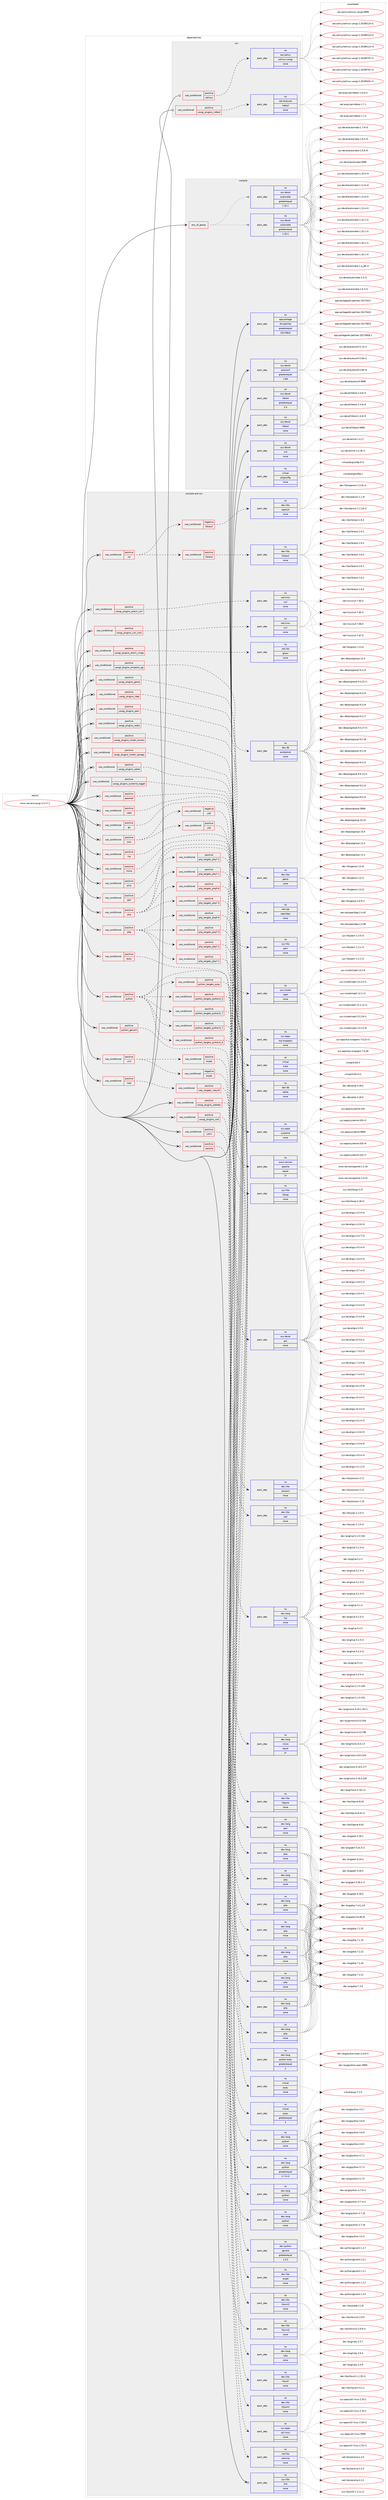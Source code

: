 digraph prolog {

# *************
# Graph options
# *************

newrank=true;
concentrate=true;
compound=true;
graph [rankdir=LR,fontname=Helvetica,fontsize=10,ranksep=1.5];#, ranksep=2.5, nodesep=0.2];
edge  [arrowhead=vee];
node  [fontname=Helvetica,fontsize=10];

# **********
# The ebuild
# **********

subgraph cluster_leftcol {
color=gray;
rank=same;
label=<<i>ebuild</i>>;
id [label="www-servers/uwsgi-2.0.17.1", color=red, width=4, href="../www-servers/uwsgi-2.0.17.1.svg"];
}

# ****************
# The dependencies
# ****************

subgraph cluster_midcol {
color=gray;
label=<<i>dependencies</i>>;
subgraph cluster_compile {
fillcolor="#eeeeee";
style=filled;
label=<<i>compile</i>>;
subgraph any15832 {
dependency911327 [label=<<TABLE BORDER="0" CELLBORDER="1" CELLSPACING="0" CELLPADDING="4"><TR><TD CELLPADDING="10">any_of_group</TD></TR></TABLE>>, shape=none, color=red];subgraph pack676328 {
dependency911328 [label=<<TABLE BORDER="0" CELLBORDER="1" CELLSPACING="0" CELLPADDING="4" WIDTH="220"><TR><TD ROWSPAN="6" CELLPADDING="30">pack_dep</TD></TR><TR><TD WIDTH="110">no</TD></TR><TR><TD>sys-devel</TD></TR><TR><TD>automake</TD></TR><TR><TD>greaterequal</TD></TR><TR><TD>1.16.1</TD></TR></TABLE>>, shape=none, color=blue];
}
dependency911327:e -> dependency911328:w [weight=20,style="dotted",arrowhead="oinv"];
subgraph pack676329 {
dependency911329 [label=<<TABLE BORDER="0" CELLBORDER="1" CELLSPACING="0" CELLPADDING="4" WIDTH="220"><TR><TD ROWSPAN="6" CELLPADDING="30">pack_dep</TD></TR><TR><TD WIDTH="110">no</TD></TR><TR><TD>sys-devel</TD></TR><TR><TD>automake</TD></TR><TR><TD>greaterequal</TD></TR><TR><TD>1.15.1</TD></TR></TABLE>>, shape=none, color=blue];
}
dependency911327:e -> dependency911329:w [weight=20,style="dotted",arrowhead="oinv"];
}
id:e -> dependency911327:w [weight=20,style="solid",arrowhead="vee"];
subgraph pack676330 {
dependency911330 [label=<<TABLE BORDER="0" CELLBORDER="1" CELLSPACING="0" CELLPADDING="4" WIDTH="220"><TR><TD ROWSPAN="6" CELLPADDING="30">pack_dep</TD></TR><TR><TD WIDTH="110">no</TD></TR><TR><TD>app-portage</TD></TR><TR><TD>elt-patches</TD></TR><TR><TD>greaterequal</TD></TR><TR><TD>20170815</TD></TR></TABLE>>, shape=none, color=blue];
}
id:e -> dependency911330:w [weight=20,style="solid",arrowhead="vee"];
subgraph pack676331 {
dependency911331 [label=<<TABLE BORDER="0" CELLBORDER="1" CELLSPACING="0" CELLPADDING="4" WIDTH="220"><TR><TD ROWSPAN="6" CELLPADDING="30">pack_dep</TD></TR><TR><TD WIDTH="110">no</TD></TR><TR><TD>sys-devel</TD></TR><TR><TD>autoconf</TD></TR><TR><TD>greaterequal</TD></TR><TR><TD>2.69</TD></TR></TABLE>>, shape=none, color=blue];
}
id:e -> dependency911331:w [weight=20,style="solid",arrowhead="vee"];
subgraph pack676332 {
dependency911332 [label=<<TABLE BORDER="0" CELLBORDER="1" CELLSPACING="0" CELLPADDING="4" WIDTH="220"><TR><TD ROWSPAN="6" CELLPADDING="30">pack_dep</TD></TR><TR><TD WIDTH="110">no</TD></TR><TR><TD>sys-devel</TD></TR><TR><TD>libtool</TD></TR><TR><TD>greaterequal</TD></TR><TR><TD>2.4</TD></TR></TABLE>>, shape=none, color=blue];
}
id:e -> dependency911332:w [weight=20,style="solid",arrowhead="vee"];
subgraph pack676333 {
dependency911333 [label=<<TABLE BORDER="0" CELLBORDER="1" CELLSPACING="0" CELLPADDING="4" WIDTH="220"><TR><TD ROWSPAN="6" CELLPADDING="30">pack_dep</TD></TR><TR><TD WIDTH="110">no</TD></TR><TR><TD>sys-devel</TD></TR><TR><TD>libtool</TD></TR><TR><TD>none</TD></TR><TR><TD></TD></TR></TABLE>>, shape=none, color=blue];
}
id:e -> dependency911333:w [weight=20,style="solid",arrowhead="vee"];
subgraph pack676334 {
dependency911334 [label=<<TABLE BORDER="0" CELLBORDER="1" CELLSPACING="0" CELLPADDING="4" WIDTH="220"><TR><TD ROWSPAN="6" CELLPADDING="30">pack_dep</TD></TR><TR><TD WIDTH="110">no</TD></TR><TR><TD>sys-devel</TD></TR><TR><TD>m4</TD></TR><TR><TD>none</TD></TR><TR><TD></TD></TR></TABLE>>, shape=none, color=blue];
}
id:e -> dependency911334:w [weight=20,style="solid",arrowhead="vee"];
subgraph pack676335 {
dependency911335 [label=<<TABLE BORDER="0" CELLBORDER="1" CELLSPACING="0" CELLPADDING="4" WIDTH="220"><TR><TD ROWSPAN="6" CELLPADDING="30">pack_dep</TD></TR><TR><TD WIDTH="110">no</TD></TR><TR><TD>virtual</TD></TR><TR><TD>pkgconfig</TD></TR><TR><TD>none</TD></TR><TR><TD></TD></TR></TABLE>>, shape=none, color=blue];
}
id:e -> dependency911335:w [weight=20,style="solid",arrowhead="vee"];
}
subgraph cluster_compileandrun {
fillcolor="#eeeeee";
style=filled;
label=<<i>compile and run</i>>;
subgraph cond218580 {
dependency911336 [label=<<TABLE BORDER="0" CELLBORDER="1" CELLSPACING="0" CELLPADDING="4"><TR><TD ROWSPAN="3" CELLPADDING="10">use_conditional</TD></TR><TR><TD>positive</TD></TR><TR><TD>apache2</TD></TR></TABLE>>, shape=none, color=red];
subgraph pack676336 {
dependency911337 [label=<<TABLE BORDER="0" CELLBORDER="1" CELLSPACING="0" CELLPADDING="4" WIDTH="220"><TR><TD ROWSPAN="6" CELLPADDING="30">pack_dep</TD></TR><TR><TD WIDTH="110">no</TD></TR><TR><TD>www-servers</TD></TR><TR><TD>apache</TD></TR><TR><TD>equal</TD></TR><TR><TD>2*</TD></TR></TABLE>>, shape=none, color=blue];
}
dependency911336:e -> dependency911337:w [weight=20,style="dashed",arrowhead="vee"];
}
id:e -> dependency911336:w [weight=20,style="solid",arrowhead="odotvee"];
subgraph cond218581 {
dependency911338 [label=<<TABLE BORDER="0" CELLBORDER="1" CELLSPACING="0" CELLPADDING="4"><TR><TD ROWSPAN="3" CELLPADDING="10">use_conditional</TD></TR><TR><TD>positive</TD></TR><TR><TD>caps</TD></TR></TABLE>>, shape=none, color=red];
subgraph pack676337 {
dependency911339 [label=<<TABLE BORDER="0" CELLBORDER="1" CELLSPACING="0" CELLPADDING="4" WIDTH="220"><TR><TD ROWSPAN="6" CELLPADDING="30">pack_dep</TD></TR><TR><TD WIDTH="110">no</TD></TR><TR><TD>sys-libs</TD></TR><TR><TD>libcap</TD></TR><TR><TD>none</TD></TR><TR><TD></TD></TR></TABLE>>, shape=none, color=blue];
}
dependency911338:e -> dependency911339:w [weight=20,style="dashed",arrowhead="vee"];
}
id:e -> dependency911338:w [weight=20,style="solid",arrowhead="odotvee"];
subgraph cond218582 {
dependency911340 [label=<<TABLE BORDER="0" CELLBORDER="1" CELLSPACING="0" CELLPADDING="4"><TR><TD ROWSPAN="3" CELLPADDING="10">use_conditional</TD></TR><TR><TD>positive</TD></TR><TR><TD>go</TD></TR></TABLE>>, shape=none, color=red];
subgraph pack676338 {
dependency911341 [label=<<TABLE BORDER="0" CELLBORDER="1" CELLSPACING="0" CELLPADDING="4" WIDTH="220"><TR><TD ROWSPAN="6" CELLPADDING="30">pack_dep</TD></TR><TR><TD WIDTH="110">no</TD></TR><TR><TD>sys-devel</TD></TR><TR><TD>gcc</TD></TR><TR><TD>none</TD></TR><TR><TD></TD></TR></TABLE>>, shape=none, color=blue];
}
dependency911340:e -> dependency911341:w [weight=20,style="dashed",arrowhead="vee"];
}
id:e -> dependency911340:w [weight=20,style="solid",arrowhead="odotvee"];
subgraph cond218583 {
dependency911342 [label=<<TABLE BORDER="0" CELLBORDER="1" CELLSPACING="0" CELLPADDING="4"><TR><TD ROWSPAN="3" CELLPADDING="10">use_conditional</TD></TR><TR><TD>positive</TD></TR><TR><TD>json</TD></TR></TABLE>>, shape=none, color=red];
subgraph cond218584 {
dependency911343 [label=<<TABLE BORDER="0" CELLBORDER="1" CELLSPACING="0" CELLPADDING="4"><TR><TD ROWSPAN="3" CELLPADDING="10">use_conditional</TD></TR><TR><TD>negative</TD></TR><TR><TD>yajl</TD></TR></TABLE>>, shape=none, color=red];
subgraph pack676339 {
dependency911344 [label=<<TABLE BORDER="0" CELLBORDER="1" CELLSPACING="0" CELLPADDING="4" WIDTH="220"><TR><TD ROWSPAN="6" CELLPADDING="30">pack_dep</TD></TR><TR><TD WIDTH="110">no</TD></TR><TR><TD>dev-libs</TD></TR><TR><TD>jansson</TD></TR><TR><TD>none</TD></TR><TR><TD></TD></TR></TABLE>>, shape=none, color=blue];
}
dependency911343:e -> dependency911344:w [weight=20,style="dashed",arrowhead="vee"];
}
dependency911342:e -> dependency911343:w [weight=20,style="dashed",arrowhead="vee"];
subgraph cond218585 {
dependency911345 [label=<<TABLE BORDER="0" CELLBORDER="1" CELLSPACING="0" CELLPADDING="4"><TR><TD ROWSPAN="3" CELLPADDING="10">use_conditional</TD></TR><TR><TD>positive</TD></TR><TR><TD>yajl</TD></TR></TABLE>>, shape=none, color=red];
subgraph pack676340 {
dependency911346 [label=<<TABLE BORDER="0" CELLBORDER="1" CELLSPACING="0" CELLPADDING="4" WIDTH="220"><TR><TD ROWSPAN="6" CELLPADDING="30">pack_dep</TD></TR><TR><TD WIDTH="110">no</TD></TR><TR><TD>dev-libs</TD></TR><TR><TD>yajl</TD></TR><TR><TD>none</TD></TR><TR><TD></TD></TR></TABLE>>, shape=none, color=blue];
}
dependency911345:e -> dependency911346:w [weight=20,style="dashed",arrowhead="vee"];
}
dependency911342:e -> dependency911345:w [weight=20,style="dashed",arrowhead="vee"];
}
id:e -> dependency911342:w [weight=20,style="solid",arrowhead="odotvee"];
subgraph cond218586 {
dependency911347 [label=<<TABLE BORDER="0" CELLBORDER="1" CELLSPACING="0" CELLPADDING="4"><TR><TD ROWSPAN="3" CELLPADDING="10">use_conditional</TD></TR><TR><TD>positive</TD></TR><TR><TD>lua</TD></TR></TABLE>>, shape=none, color=red];
subgraph pack676341 {
dependency911348 [label=<<TABLE BORDER="0" CELLBORDER="1" CELLSPACING="0" CELLPADDING="4" WIDTH="220"><TR><TD ROWSPAN="6" CELLPADDING="30">pack_dep</TD></TR><TR><TD WIDTH="110">no</TD></TR><TR><TD>dev-lang</TD></TR><TR><TD>lua</TD></TR><TR><TD>none</TD></TR><TR><TD></TD></TR></TABLE>>, shape=none, color=blue];
}
dependency911347:e -> dependency911348:w [weight=20,style="dashed",arrowhead="vee"];
}
id:e -> dependency911347:w [weight=20,style="solid",arrowhead="odotvee"];
subgraph cond218587 {
dependency911349 [label=<<TABLE BORDER="0" CELLBORDER="1" CELLSPACING="0" CELLPADDING="4"><TR><TD ROWSPAN="3" CELLPADDING="10">use_conditional</TD></TR><TR><TD>positive</TD></TR><TR><TD>mono</TD></TR></TABLE>>, shape=none, color=red];
subgraph pack676342 {
dependency911350 [label=<<TABLE BORDER="0" CELLBORDER="1" CELLSPACING="0" CELLPADDING="4" WIDTH="220"><TR><TD ROWSPAN="6" CELLPADDING="30">pack_dep</TD></TR><TR><TD WIDTH="110">no</TD></TR><TR><TD>dev-lang</TD></TR><TR><TD>mono</TD></TR><TR><TD>equal</TD></TR><TR><TD>4*</TD></TR></TABLE>>, shape=none, color=blue];
}
dependency911349:e -> dependency911350:w [weight=20,style="dashed",arrowhead="vee"];
}
id:e -> dependency911349:w [weight=20,style="solid",arrowhead="odotvee"];
subgraph cond218588 {
dependency911351 [label=<<TABLE BORDER="0" CELLBORDER="1" CELLSPACING="0" CELLPADDING="4"><TR><TD ROWSPAN="3" CELLPADDING="10">use_conditional</TD></TR><TR><TD>positive</TD></TR><TR><TD>pcre</TD></TR></TABLE>>, shape=none, color=red];
subgraph pack676343 {
dependency911352 [label=<<TABLE BORDER="0" CELLBORDER="1" CELLSPACING="0" CELLPADDING="4" WIDTH="220"><TR><TD ROWSPAN="6" CELLPADDING="30">pack_dep</TD></TR><TR><TD WIDTH="110">no</TD></TR><TR><TD>dev-libs</TD></TR><TR><TD>libpcre</TD></TR><TR><TD>none</TD></TR><TR><TD></TD></TR></TABLE>>, shape=none, color=blue];
}
dependency911351:e -> dependency911352:w [weight=20,style="dashed",arrowhead="vee"];
}
id:e -> dependency911351:w [weight=20,style="solid",arrowhead="odotvee"];
subgraph cond218589 {
dependency911353 [label=<<TABLE BORDER="0" CELLBORDER="1" CELLSPACING="0" CELLPADDING="4"><TR><TD ROWSPAN="3" CELLPADDING="10">use_conditional</TD></TR><TR><TD>positive</TD></TR><TR><TD>perl</TD></TR></TABLE>>, shape=none, color=red];
subgraph pack676344 {
dependency911354 [label=<<TABLE BORDER="0" CELLBORDER="1" CELLSPACING="0" CELLPADDING="4" WIDTH="220"><TR><TD ROWSPAN="6" CELLPADDING="30">pack_dep</TD></TR><TR><TD WIDTH="110">no</TD></TR><TR><TD>dev-lang</TD></TR><TR><TD>perl</TD></TR><TR><TD>none</TD></TR><TR><TD></TD></TR></TABLE>>, shape=none, color=blue];
}
dependency911353:e -> dependency911354:w [weight=20,style="dashed",arrowhead="vee"];
}
id:e -> dependency911353:w [weight=20,style="solid",arrowhead="odotvee"];
subgraph cond218590 {
dependency911355 [label=<<TABLE BORDER="0" CELLBORDER="1" CELLSPACING="0" CELLPADDING="4"><TR><TD ROWSPAN="3" CELLPADDING="10">use_conditional</TD></TR><TR><TD>positive</TD></TR><TR><TD>php</TD></TR></TABLE>>, shape=none, color=red];
subgraph cond218591 {
dependency911356 [label=<<TABLE BORDER="0" CELLBORDER="1" CELLSPACING="0" CELLPADDING="4"><TR><TD ROWSPAN="3" CELLPADDING="10">use_conditional</TD></TR><TR><TD>positive</TD></TR><TR><TD>php_targets_php5-6</TD></TR></TABLE>>, shape=none, color=red];
subgraph pack676345 {
dependency911357 [label=<<TABLE BORDER="0" CELLBORDER="1" CELLSPACING="0" CELLPADDING="4" WIDTH="220"><TR><TD ROWSPAN="6" CELLPADDING="30">pack_dep</TD></TR><TR><TD WIDTH="110">no</TD></TR><TR><TD>dev-lang</TD></TR><TR><TD>php</TD></TR><TR><TD>none</TD></TR><TR><TD></TD></TR></TABLE>>, shape=none, color=blue];
}
dependency911356:e -> dependency911357:w [weight=20,style="dashed",arrowhead="vee"];
}
dependency911355:e -> dependency911356:w [weight=20,style="dashed",arrowhead="vee"];
subgraph cond218592 {
dependency911358 [label=<<TABLE BORDER="0" CELLBORDER="1" CELLSPACING="0" CELLPADDING="4"><TR><TD ROWSPAN="3" CELLPADDING="10">use_conditional</TD></TR><TR><TD>positive</TD></TR><TR><TD>php_targets_php7-1</TD></TR></TABLE>>, shape=none, color=red];
subgraph pack676346 {
dependency911359 [label=<<TABLE BORDER="0" CELLBORDER="1" CELLSPACING="0" CELLPADDING="4" WIDTH="220"><TR><TD ROWSPAN="6" CELLPADDING="30">pack_dep</TD></TR><TR><TD WIDTH="110">no</TD></TR><TR><TD>dev-lang</TD></TR><TR><TD>php</TD></TR><TR><TD>none</TD></TR><TR><TD></TD></TR></TABLE>>, shape=none, color=blue];
}
dependency911358:e -> dependency911359:w [weight=20,style="dashed",arrowhead="vee"];
}
dependency911355:e -> dependency911358:w [weight=20,style="dashed",arrowhead="vee"];
subgraph cond218593 {
dependency911360 [label=<<TABLE BORDER="0" CELLBORDER="1" CELLSPACING="0" CELLPADDING="4"><TR><TD ROWSPAN="3" CELLPADDING="10">use_conditional</TD></TR><TR><TD>positive</TD></TR><TR><TD>php_targets_php7-2</TD></TR></TABLE>>, shape=none, color=red];
subgraph pack676347 {
dependency911361 [label=<<TABLE BORDER="0" CELLBORDER="1" CELLSPACING="0" CELLPADDING="4" WIDTH="220"><TR><TD ROWSPAN="6" CELLPADDING="30">pack_dep</TD></TR><TR><TD WIDTH="110">no</TD></TR><TR><TD>dev-lang</TD></TR><TR><TD>php</TD></TR><TR><TD>none</TD></TR><TR><TD></TD></TR></TABLE>>, shape=none, color=blue];
}
dependency911360:e -> dependency911361:w [weight=20,style="dashed",arrowhead="vee"];
}
dependency911355:e -> dependency911360:w [weight=20,style="dashed",arrowhead="vee"];
subgraph cond218594 {
dependency911362 [label=<<TABLE BORDER="0" CELLBORDER="1" CELLSPACING="0" CELLPADDING="4"><TR><TD ROWSPAN="3" CELLPADDING="10">use_conditional</TD></TR><TR><TD>positive</TD></TR><TR><TD>php_targets_php7-3</TD></TR></TABLE>>, shape=none, color=red];
subgraph pack676348 {
dependency911363 [label=<<TABLE BORDER="0" CELLBORDER="1" CELLSPACING="0" CELLPADDING="4" WIDTH="220"><TR><TD ROWSPAN="6" CELLPADDING="30">pack_dep</TD></TR><TR><TD WIDTH="110">no</TD></TR><TR><TD>dev-lang</TD></TR><TR><TD>php</TD></TR><TR><TD>none</TD></TR><TR><TD></TD></TR></TABLE>>, shape=none, color=blue];
}
dependency911362:e -> dependency911363:w [weight=20,style="dashed",arrowhead="vee"];
}
dependency911355:e -> dependency911362:w [weight=20,style="dashed",arrowhead="vee"];
}
id:e -> dependency911355:w [weight=20,style="solid",arrowhead="odotvee"];
subgraph cond218595 {
dependency911364 [label=<<TABLE BORDER="0" CELLBORDER="1" CELLSPACING="0" CELLPADDING="4"><TR><TD ROWSPAN="3" CELLPADDING="10">use_conditional</TD></TR><TR><TD>positive</TD></TR><TR><TD>php</TD></TR></TABLE>>, shape=none, color=red];
subgraph cond218596 {
dependency911365 [label=<<TABLE BORDER="0" CELLBORDER="1" CELLSPACING="0" CELLPADDING="4"><TR><TD ROWSPAN="3" CELLPADDING="10">use_conditional</TD></TR><TR><TD>positive</TD></TR><TR><TD>php_targets_php5-6</TD></TR></TABLE>>, shape=none, color=red];
subgraph pack676349 {
dependency911366 [label=<<TABLE BORDER="0" CELLBORDER="1" CELLSPACING="0" CELLPADDING="4" WIDTH="220"><TR><TD ROWSPAN="6" CELLPADDING="30">pack_dep</TD></TR><TR><TD WIDTH="110">no</TD></TR><TR><TD>dev-lang</TD></TR><TR><TD>php</TD></TR><TR><TD>none</TD></TR><TR><TD></TD></TR></TABLE>>, shape=none, color=blue];
}
dependency911365:e -> dependency911366:w [weight=20,style="dashed",arrowhead="vee"];
}
dependency911364:e -> dependency911365:w [weight=20,style="dashed",arrowhead="vee"];
subgraph cond218597 {
dependency911367 [label=<<TABLE BORDER="0" CELLBORDER="1" CELLSPACING="0" CELLPADDING="4"><TR><TD ROWSPAN="3" CELLPADDING="10">use_conditional</TD></TR><TR><TD>positive</TD></TR><TR><TD>php_targets_php7-1</TD></TR></TABLE>>, shape=none, color=red];
subgraph pack676350 {
dependency911368 [label=<<TABLE BORDER="0" CELLBORDER="1" CELLSPACING="0" CELLPADDING="4" WIDTH="220"><TR><TD ROWSPAN="6" CELLPADDING="30">pack_dep</TD></TR><TR><TD WIDTH="110">no</TD></TR><TR><TD>dev-lang</TD></TR><TR><TD>php</TD></TR><TR><TD>none</TD></TR><TR><TD></TD></TR></TABLE>>, shape=none, color=blue];
}
dependency911367:e -> dependency911368:w [weight=20,style="dashed",arrowhead="vee"];
}
dependency911364:e -> dependency911367:w [weight=20,style="dashed",arrowhead="vee"];
subgraph cond218598 {
dependency911369 [label=<<TABLE BORDER="0" CELLBORDER="1" CELLSPACING="0" CELLPADDING="4"><TR><TD ROWSPAN="3" CELLPADDING="10">use_conditional</TD></TR><TR><TD>positive</TD></TR><TR><TD>php_targets_php7-2</TD></TR></TABLE>>, shape=none, color=red];
subgraph pack676351 {
dependency911370 [label=<<TABLE BORDER="0" CELLBORDER="1" CELLSPACING="0" CELLPADDING="4" WIDTH="220"><TR><TD ROWSPAN="6" CELLPADDING="30">pack_dep</TD></TR><TR><TD WIDTH="110">no</TD></TR><TR><TD>dev-lang</TD></TR><TR><TD>php</TD></TR><TR><TD>none</TD></TR><TR><TD></TD></TR></TABLE>>, shape=none, color=blue];
}
dependency911369:e -> dependency911370:w [weight=20,style="dashed",arrowhead="vee"];
}
dependency911364:e -> dependency911369:w [weight=20,style="dashed",arrowhead="vee"];
subgraph cond218599 {
dependency911371 [label=<<TABLE BORDER="0" CELLBORDER="1" CELLSPACING="0" CELLPADDING="4"><TR><TD ROWSPAN="3" CELLPADDING="10">use_conditional</TD></TR><TR><TD>positive</TD></TR><TR><TD>php_targets_php7-3</TD></TR></TABLE>>, shape=none, color=red];
subgraph pack676352 {
dependency911372 [label=<<TABLE BORDER="0" CELLBORDER="1" CELLSPACING="0" CELLPADDING="4" WIDTH="220"><TR><TD ROWSPAN="6" CELLPADDING="30">pack_dep</TD></TR><TR><TD WIDTH="110">no</TD></TR><TR><TD>dev-lang</TD></TR><TR><TD>php</TD></TR><TR><TD>none</TD></TR><TR><TD></TD></TR></TABLE>>, shape=none, color=blue];
}
dependency911371:e -> dependency911372:w [weight=20,style="dashed",arrowhead="vee"];
}
dependency911364:e -> dependency911371:w [weight=20,style="dashed",arrowhead="vee"];
}
id:e -> dependency911364:w [weight=20,style="solid",arrowhead="odotvee"];
subgraph cond218600 {
dependency911373 [label=<<TABLE BORDER="0" CELLBORDER="1" CELLSPACING="0" CELLPADDING="4"><TR><TD ROWSPAN="3" CELLPADDING="10">use_conditional</TD></TR><TR><TD>positive</TD></TR><TR><TD>pypy</TD></TR></TABLE>>, shape=none, color=red];
subgraph pack676353 {
dependency911374 [label=<<TABLE BORDER="0" CELLBORDER="1" CELLSPACING="0" CELLPADDING="4" WIDTH="220"><TR><TD ROWSPAN="6" CELLPADDING="30">pack_dep</TD></TR><TR><TD WIDTH="110">no</TD></TR><TR><TD>virtual</TD></TR><TR><TD>pypy</TD></TR><TR><TD>none</TD></TR><TR><TD></TD></TR></TABLE>>, shape=none, color=blue];
}
dependency911373:e -> dependency911374:w [weight=20,style="dashed",arrowhead="vee"];
}
id:e -> dependency911373:w [weight=20,style="solid",arrowhead="odotvee"];
subgraph cond218601 {
dependency911375 [label=<<TABLE BORDER="0" CELLBORDER="1" CELLSPACING="0" CELLPADDING="4"><TR><TD ROWSPAN="3" CELLPADDING="10">use_conditional</TD></TR><TR><TD>positive</TD></TR><TR><TD>python</TD></TR></TABLE>>, shape=none, color=red];
subgraph cond218602 {
dependency911376 [label=<<TABLE BORDER="0" CELLBORDER="1" CELLSPACING="0" CELLPADDING="4"><TR><TD ROWSPAN="3" CELLPADDING="10">use_conditional</TD></TR><TR><TD>positive</TD></TR><TR><TD>python_targets_pypy</TD></TR></TABLE>>, shape=none, color=red];
subgraph pack676354 {
dependency911377 [label=<<TABLE BORDER="0" CELLBORDER="1" CELLSPACING="0" CELLPADDING="4" WIDTH="220"><TR><TD ROWSPAN="6" CELLPADDING="30">pack_dep</TD></TR><TR><TD WIDTH="110">no</TD></TR><TR><TD>virtual</TD></TR><TR><TD>pypy</TD></TR><TR><TD>greaterequal</TD></TR><TR><TD>5</TD></TR></TABLE>>, shape=none, color=blue];
}
dependency911376:e -> dependency911377:w [weight=20,style="dashed",arrowhead="vee"];
}
dependency911375:e -> dependency911376:w [weight=20,style="dashed",arrowhead="vee"];
subgraph cond218603 {
dependency911378 [label=<<TABLE BORDER="0" CELLBORDER="1" CELLSPACING="0" CELLPADDING="4"><TR><TD ROWSPAN="3" CELLPADDING="10">use_conditional</TD></TR><TR><TD>positive</TD></TR><TR><TD>python_targets_python2_7</TD></TR></TABLE>>, shape=none, color=red];
subgraph pack676355 {
dependency911379 [label=<<TABLE BORDER="0" CELLBORDER="1" CELLSPACING="0" CELLPADDING="4" WIDTH="220"><TR><TD ROWSPAN="6" CELLPADDING="30">pack_dep</TD></TR><TR><TD WIDTH="110">no</TD></TR><TR><TD>dev-lang</TD></TR><TR><TD>python</TD></TR><TR><TD>greaterequal</TD></TR><TR><TD>2.7.5-r2</TD></TR></TABLE>>, shape=none, color=blue];
}
dependency911378:e -> dependency911379:w [weight=20,style="dashed",arrowhead="vee"];
}
dependency911375:e -> dependency911378:w [weight=20,style="dashed",arrowhead="vee"];
subgraph cond218604 {
dependency911380 [label=<<TABLE BORDER="0" CELLBORDER="1" CELLSPACING="0" CELLPADDING="4"><TR><TD ROWSPAN="3" CELLPADDING="10">use_conditional</TD></TR><TR><TD>positive</TD></TR><TR><TD>python_targets_python3_5</TD></TR></TABLE>>, shape=none, color=red];
subgraph pack676356 {
dependency911381 [label=<<TABLE BORDER="0" CELLBORDER="1" CELLSPACING="0" CELLPADDING="4" WIDTH="220"><TR><TD ROWSPAN="6" CELLPADDING="30">pack_dep</TD></TR><TR><TD WIDTH="110">no</TD></TR><TR><TD>dev-lang</TD></TR><TR><TD>python</TD></TR><TR><TD>none</TD></TR><TR><TD></TD></TR></TABLE>>, shape=none, color=blue];
}
dependency911380:e -> dependency911381:w [weight=20,style="dashed",arrowhead="vee"];
}
dependency911375:e -> dependency911380:w [weight=20,style="dashed",arrowhead="vee"];
subgraph cond218605 {
dependency911382 [label=<<TABLE BORDER="0" CELLBORDER="1" CELLSPACING="0" CELLPADDING="4"><TR><TD ROWSPAN="3" CELLPADDING="10">use_conditional</TD></TR><TR><TD>positive</TD></TR><TR><TD>python_targets_python3_6</TD></TR></TABLE>>, shape=none, color=red];
subgraph pack676357 {
dependency911383 [label=<<TABLE BORDER="0" CELLBORDER="1" CELLSPACING="0" CELLPADDING="4" WIDTH="220"><TR><TD ROWSPAN="6" CELLPADDING="30">pack_dep</TD></TR><TR><TD WIDTH="110">no</TD></TR><TR><TD>dev-lang</TD></TR><TR><TD>python</TD></TR><TR><TD>none</TD></TR><TR><TD></TD></TR></TABLE>>, shape=none, color=blue];
}
dependency911382:e -> dependency911383:w [weight=20,style="dashed",arrowhead="vee"];
}
dependency911375:e -> dependency911382:w [weight=20,style="dashed",arrowhead="vee"];
subgraph cond218606 {
dependency911384 [label=<<TABLE BORDER="0" CELLBORDER="1" CELLSPACING="0" CELLPADDING="4"><TR><TD ROWSPAN="3" CELLPADDING="10">use_conditional</TD></TR><TR><TD>positive</TD></TR><TR><TD>python_targets_python3_7</TD></TR></TABLE>>, shape=none, color=red];
subgraph pack676358 {
dependency911385 [label=<<TABLE BORDER="0" CELLBORDER="1" CELLSPACING="0" CELLPADDING="4" WIDTH="220"><TR><TD ROWSPAN="6" CELLPADDING="30">pack_dep</TD></TR><TR><TD WIDTH="110">no</TD></TR><TR><TD>dev-lang</TD></TR><TR><TD>python</TD></TR><TR><TD>none</TD></TR><TR><TD></TD></TR></TABLE>>, shape=none, color=blue];
}
dependency911384:e -> dependency911385:w [weight=20,style="dashed",arrowhead="vee"];
}
dependency911375:e -> dependency911384:w [weight=20,style="dashed",arrowhead="vee"];
subgraph pack676359 {
dependency911386 [label=<<TABLE BORDER="0" CELLBORDER="1" CELLSPACING="0" CELLPADDING="4" WIDTH="220"><TR><TD ROWSPAN="6" CELLPADDING="30">pack_dep</TD></TR><TR><TD WIDTH="110">no</TD></TR><TR><TD>dev-lang</TD></TR><TR><TD>python-exec</TD></TR><TR><TD>greaterequal</TD></TR><TR><TD>2</TD></TR></TABLE>>, shape=none, color=blue];
}
dependency911375:e -> dependency911386:w [weight=20,style="dashed",arrowhead="vee"];
}
id:e -> dependency911375:w [weight=20,style="solid",arrowhead="odotvee"];
subgraph cond218607 {
dependency911387 [label=<<TABLE BORDER="0" CELLBORDER="1" CELLSPACING="0" CELLPADDING="4"><TR><TD ROWSPAN="3" CELLPADDING="10">use_conditional</TD></TR><TR><TD>positive</TD></TR><TR><TD>python_gevent</TD></TR></TABLE>>, shape=none, color=red];
subgraph pack676360 {
dependency911388 [label=<<TABLE BORDER="0" CELLBORDER="1" CELLSPACING="0" CELLPADDING="4" WIDTH="220"><TR><TD ROWSPAN="6" CELLPADDING="30">pack_dep</TD></TR><TR><TD WIDTH="110">no</TD></TR><TR><TD>dev-python</TD></TR><TR><TD>gevent</TD></TR><TR><TD>greaterequal</TD></TR><TR><TD>1.3.5</TD></TR></TABLE>>, shape=none, color=blue];
}
dependency911387:e -> dependency911388:w [weight=20,style="dashed",arrowhead="vee"];
}
id:e -> dependency911387:w [weight=20,style="solid",arrowhead="odotvee"];
subgraph cond218608 {
dependency911389 [label=<<TABLE BORDER="0" CELLBORDER="1" CELLSPACING="0" CELLPADDING="4"><TR><TD ROWSPAN="3" CELLPADDING="10">use_conditional</TD></TR><TR><TD>positive</TD></TR><TR><TD>ruby</TD></TR></TABLE>>, shape=none, color=red];
subgraph cond218609 {
dependency911390 [label=<<TABLE BORDER="0" CELLBORDER="1" CELLSPACING="0" CELLPADDING="4"><TR><TD ROWSPAN="3" CELLPADDING="10">use_conditional</TD></TR><TR><TD>positive</TD></TR><TR><TD>ruby_targets_ruby24</TD></TR></TABLE>>, shape=none, color=red];
subgraph pack676361 {
dependency911391 [label=<<TABLE BORDER="0" CELLBORDER="1" CELLSPACING="0" CELLPADDING="4" WIDTH="220"><TR><TD ROWSPAN="6" CELLPADDING="30">pack_dep</TD></TR><TR><TD WIDTH="110">no</TD></TR><TR><TD>dev-lang</TD></TR><TR><TD>ruby</TD></TR><TR><TD>none</TD></TR><TR><TD></TD></TR></TABLE>>, shape=none, color=blue];
}
dependency911390:e -> dependency911391:w [weight=20,style="dashed",arrowhead="vee"];
}
dependency911389:e -> dependency911390:w [weight=20,style="dashed",arrowhead="vee"];
}
id:e -> dependency911389:w [weight=20,style="solid",arrowhead="odotvee"];
subgraph cond218610 {
dependency911392 [label=<<TABLE BORDER="0" CELLBORDER="1" CELLSPACING="0" CELLPADDING="4"><TR><TD ROWSPAN="3" CELLPADDING="10">use_conditional</TD></TR><TR><TD>positive</TD></TR><TR><TD>ssl</TD></TR></TABLE>>, shape=none, color=red];
subgraph cond218611 {
dependency911393 [label=<<TABLE BORDER="0" CELLBORDER="1" CELLSPACING="0" CELLPADDING="4"><TR><TD ROWSPAN="3" CELLPADDING="10">use_conditional</TD></TR><TR><TD>negative</TD></TR><TR><TD>libressl</TD></TR></TABLE>>, shape=none, color=red];
subgraph pack676362 {
dependency911394 [label=<<TABLE BORDER="0" CELLBORDER="1" CELLSPACING="0" CELLPADDING="4" WIDTH="220"><TR><TD ROWSPAN="6" CELLPADDING="30">pack_dep</TD></TR><TR><TD WIDTH="110">no</TD></TR><TR><TD>dev-libs</TD></TR><TR><TD>openssl</TD></TR><TR><TD>none</TD></TR><TR><TD></TD></TR></TABLE>>, shape=none, color=blue];
}
dependency911393:e -> dependency911394:w [weight=20,style="dashed",arrowhead="vee"];
}
dependency911392:e -> dependency911393:w [weight=20,style="dashed",arrowhead="vee"];
subgraph cond218612 {
dependency911395 [label=<<TABLE BORDER="0" CELLBORDER="1" CELLSPACING="0" CELLPADDING="4"><TR><TD ROWSPAN="3" CELLPADDING="10">use_conditional</TD></TR><TR><TD>positive</TD></TR><TR><TD>libressl</TD></TR></TABLE>>, shape=none, color=red];
subgraph pack676363 {
dependency911396 [label=<<TABLE BORDER="0" CELLBORDER="1" CELLSPACING="0" CELLPADDING="4" WIDTH="220"><TR><TD ROWSPAN="6" CELLPADDING="30">pack_dep</TD></TR><TR><TD WIDTH="110">no</TD></TR><TR><TD>dev-libs</TD></TR><TR><TD>libressl</TD></TR><TR><TD>none</TD></TR><TR><TD></TD></TR></TABLE>>, shape=none, color=blue];
}
dependency911395:e -> dependency911396:w [weight=20,style="dashed",arrowhead="vee"];
}
dependency911392:e -> dependency911395:w [weight=20,style="dashed",arrowhead="vee"];
}
id:e -> dependency911392:w [weight=20,style="solid",arrowhead="odotvee"];
subgraph cond218613 {
dependency911397 [label=<<TABLE BORDER="0" CELLBORDER="1" CELLSPACING="0" CELLPADDING="4"><TR><TD ROWSPAN="3" CELLPADDING="10">use_conditional</TD></TR><TR><TD>positive</TD></TR><TR><TD>uwsgi_plugins_alarm_curl</TD></TR></TABLE>>, shape=none, color=red];
subgraph pack676364 {
dependency911398 [label=<<TABLE BORDER="0" CELLBORDER="1" CELLSPACING="0" CELLPADDING="4" WIDTH="220"><TR><TD ROWSPAN="6" CELLPADDING="30">pack_dep</TD></TR><TR><TD WIDTH="110">no</TD></TR><TR><TD>net-misc</TD></TR><TR><TD>curl</TD></TR><TR><TD>none</TD></TR><TR><TD></TD></TR></TABLE>>, shape=none, color=blue];
}
dependency911397:e -> dependency911398:w [weight=20,style="dashed",arrowhead="vee"];
}
id:e -> dependency911397:w [weight=20,style="solid",arrowhead="odotvee"];
subgraph cond218614 {
dependency911399 [label=<<TABLE BORDER="0" CELLBORDER="1" CELLSPACING="0" CELLPADDING="4"><TR><TD ROWSPAN="3" CELLPADDING="10">use_conditional</TD></TR><TR><TD>positive</TD></TR><TR><TD>uwsgi_plugins_alarm_xmpp</TD></TR></TABLE>>, shape=none, color=red];
subgraph pack676365 {
dependency911400 [label=<<TABLE BORDER="0" CELLBORDER="1" CELLSPACING="0" CELLPADDING="4" WIDTH="220"><TR><TD ROWSPAN="6" CELLPADDING="30">pack_dep</TD></TR><TR><TD WIDTH="110">no</TD></TR><TR><TD>net-libs</TD></TR><TR><TD>gloox</TD></TR><TR><TD>none</TD></TR><TR><TD></TD></TR></TABLE>>, shape=none, color=blue];
}
dependency911399:e -> dependency911400:w [weight=20,style="dashed",arrowhead="vee"];
}
id:e -> dependency911399:w [weight=20,style="solid",arrowhead="odotvee"];
subgraph cond218615 {
dependency911401 [label=<<TABLE BORDER="0" CELLBORDER="1" CELLSPACING="0" CELLPADDING="4"><TR><TD ROWSPAN="3" CELLPADDING="10">use_conditional</TD></TR><TR><TD>positive</TD></TR><TR><TD>uwsgi_plugins_curl_cron</TD></TR></TABLE>>, shape=none, color=red];
subgraph pack676366 {
dependency911402 [label=<<TABLE BORDER="0" CELLBORDER="1" CELLSPACING="0" CELLPADDING="4" WIDTH="220"><TR><TD ROWSPAN="6" CELLPADDING="30">pack_dep</TD></TR><TR><TD WIDTH="110">no</TD></TR><TR><TD>net-misc</TD></TR><TR><TD>curl</TD></TR><TR><TD>none</TD></TR><TR><TD></TD></TR></TABLE>>, shape=none, color=blue];
}
dependency911401:e -> dependency911402:w [weight=20,style="dashed",arrowhead="vee"];
}
id:e -> dependency911401:w [weight=20,style="solid",arrowhead="odotvee"];
subgraph cond218616 {
dependency911403 [label=<<TABLE BORDER="0" CELLBORDER="1" CELLSPACING="0" CELLPADDING="4"><TR><TD ROWSPAN="3" CELLPADDING="10">use_conditional</TD></TR><TR><TD>positive</TD></TR><TR><TD>uwsgi_plugins_emperor_pg</TD></TR></TABLE>>, shape=none, color=red];
subgraph pack676367 {
dependency911404 [label=<<TABLE BORDER="0" CELLBORDER="1" CELLSPACING="0" CELLPADDING="4" WIDTH="220"><TR><TD ROWSPAN="6" CELLPADDING="30">pack_dep</TD></TR><TR><TD WIDTH="110">no</TD></TR><TR><TD>dev-db</TD></TR><TR><TD>postgresql</TD></TR><TR><TD>none</TD></TR><TR><TD></TD></TR></TABLE>>, shape=none, color=blue];
}
dependency911403:e -> dependency911404:w [weight=20,style="dashed",arrowhead="vee"];
}
id:e -> dependency911403:w [weight=20,style="solid",arrowhead="odotvee"];
subgraph cond218617 {
dependency911405 [label=<<TABLE BORDER="0" CELLBORDER="1" CELLSPACING="0" CELLPADDING="4"><TR><TD ROWSPAN="3" CELLPADDING="10">use_conditional</TD></TR><TR><TD>positive</TD></TR><TR><TD>uwsgi_plugins_geoip</TD></TR></TABLE>>, shape=none, color=red];
subgraph pack676368 {
dependency911406 [label=<<TABLE BORDER="0" CELLBORDER="1" CELLSPACING="0" CELLPADDING="4" WIDTH="220"><TR><TD ROWSPAN="6" CELLPADDING="30">pack_dep</TD></TR><TR><TD WIDTH="110">no</TD></TR><TR><TD>dev-libs</TD></TR><TR><TD>geoip</TD></TR><TR><TD>none</TD></TR><TR><TD></TD></TR></TABLE>>, shape=none, color=blue];
}
dependency911405:e -> dependency911406:w [weight=20,style="dashed",arrowhead="vee"];
}
id:e -> dependency911405:w [weight=20,style="solid",arrowhead="odotvee"];
subgraph cond218618 {
dependency911407 [label=<<TABLE BORDER="0" CELLBORDER="1" CELLSPACING="0" CELLPADDING="4"><TR><TD ROWSPAN="3" CELLPADDING="10">use_conditional</TD></TR><TR><TD>positive</TD></TR><TR><TD>uwsgi_plugins_ldap</TD></TR></TABLE>>, shape=none, color=red];
subgraph pack676369 {
dependency911408 [label=<<TABLE BORDER="0" CELLBORDER="1" CELLSPACING="0" CELLPADDING="4" WIDTH="220"><TR><TD ROWSPAN="6" CELLPADDING="30">pack_dep</TD></TR><TR><TD WIDTH="110">no</TD></TR><TR><TD>net-nds</TD></TR><TR><TD>openldap</TD></TR><TR><TD>none</TD></TR><TR><TD></TD></TR></TABLE>>, shape=none, color=blue];
}
dependency911407:e -> dependency911408:w [weight=20,style="dashed",arrowhead="vee"];
}
id:e -> dependency911407:w [weight=20,style="solid",arrowhead="odotvee"];
subgraph cond218619 {
dependency911409 [label=<<TABLE BORDER="0" CELLBORDER="1" CELLSPACING="0" CELLPADDING="4"><TR><TD ROWSPAN="3" CELLPADDING="10">use_conditional</TD></TR><TR><TD>positive</TD></TR><TR><TD>uwsgi_plugins_pam</TD></TR></TABLE>>, shape=none, color=red];
subgraph pack676370 {
dependency911410 [label=<<TABLE BORDER="0" CELLBORDER="1" CELLSPACING="0" CELLPADDING="4" WIDTH="220"><TR><TD ROWSPAN="6" CELLPADDING="30">pack_dep</TD></TR><TR><TD WIDTH="110">no</TD></TR><TR><TD>sys-libs</TD></TR><TR><TD>pam</TD></TR><TR><TD>none</TD></TR><TR><TD></TD></TR></TABLE>>, shape=none, color=blue];
}
dependency911409:e -> dependency911410:w [weight=20,style="dashed",arrowhead="vee"];
}
id:e -> dependency911409:w [weight=20,style="solid",arrowhead="odotvee"];
subgraph cond218620 {
dependency911411 [label=<<TABLE BORDER="0" CELLBORDER="1" CELLSPACING="0" CELLPADDING="4"><TR><TD ROWSPAN="3" CELLPADDING="10">use_conditional</TD></TR><TR><TD>positive</TD></TR><TR><TD>uwsgi_plugins_rados</TD></TR></TABLE>>, shape=none, color=red];
subgraph pack676371 {
dependency911412 [label=<<TABLE BORDER="0" CELLBORDER="1" CELLSPACING="0" CELLPADDING="4" WIDTH="220"><TR><TD ROWSPAN="6" CELLPADDING="30">pack_dep</TD></TR><TR><TD WIDTH="110">no</TD></TR><TR><TD>sys-cluster</TD></TR><TR><TD>ceph</TD></TR><TR><TD>none</TD></TR><TR><TD></TD></TR></TABLE>>, shape=none, color=blue];
}
dependency911411:e -> dependency911412:w [weight=20,style="dashed",arrowhead="vee"];
}
id:e -> dependency911411:w [weight=20,style="solid",arrowhead="odotvee"];
subgraph cond218621 {
dependency911413 [label=<<TABLE BORDER="0" CELLBORDER="1" CELLSPACING="0" CELLPADDING="4"><TR><TD ROWSPAN="3" CELLPADDING="10">use_conditional</TD></TR><TR><TD>positive</TD></TR><TR><TD>uwsgi_plugins_router_access</TD></TR></TABLE>>, shape=none, color=red];
subgraph pack676372 {
dependency911414 [label=<<TABLE BORDER="0" CELLBORDER="1" CELLSPACING="0" CELLPADDING="4" WIDTH="220"><TR><TD ROWSPAN="6" CELLPADDING="30">pack_dep</TD></TR><TR><TD WIDTH="110">no</TD></TR><TR><TD>sys-apps</TD></TR><TR><TD>tcp-wrappers</TD></TR><TR><TD>none</TD></TR><TR><TD></TD></TR></TABLE>>, shape=none, color=blue];
}
dependency911413:e -> dependency911414:w [weight=20,style="dashed",arrowhead="vee"];
}
id:e -> dependency911413:w [weight=20,style="solid",arrowhead="odotvee"];
subgraph cond218622 {
dependency911415 [label=<<TABLE BORDER="0" CELLBORDER="1" CELLSPACING="0" CELLPADDING="4"><TR><TD ROWSPAN="3" CELLPADDING="10">use_conditional</TD></TR><TR><TD>positive</TD></TR><TR><TD>uwsgi_plugins_router_spnego</TD></TR></TABLE>>, shape=none, color=red];
subgraph pack676373 {
dependency911416 [label=<<TABLE BORDER="0" CELLBORDER="1" CELLSPACING="0" CELLPADDING="4" WIDTH="220"><TR><TD ROWSPAN="6" CELLPADDING="30">pack_dep</TD></TR><TR><TD WIDTH="110">no</TD></TR><TR><TD>virtual</TD></TR><TR><TD>krb5</TD></TR><TR><TD>none</TD></TR><TR><TD></TD></TR></TABLE>>, shape=none, color=blue];
}
dependency911415:e -> dependency911416:w [weight=20,style="dashed",arrowhead="vee"];
}
id:e -> dependency911415:w [weight=20,style="solid",arrowhead="odotvee"];
subgraph cond218623 {
dependency911417 [label=<<TABLE BORDER="0" CELLBORDER="1" CELLSPACING="0" CELLPADDING="4"><TR><TD ROWSPAN="3" CELLPADDING="10">use_conditional</TD></TR><TR><TD>positive</TD></TR><TR><TD>uwsgi_plugins_sqlite</TD></TR></TABLE>>, shape=none, color=red];
subgraph pack676374 {
dependency911418 [label=<<TABLE BORDER="0" CELLBORDER="1" CELLSPACING="0" CELLPADDING="4" WIDTH="220"><TR><TD ROWSPAN="6" CELLPADDING="30">pack_dep</TD></TR><TR><TD WIDTH="110">no</TD></TR><TR><TD>dev-db</TD></TR><TR><TD>sqlite</TD></TR><TR><TD>none</TD></TR><TR><TD></TD></TR></TABLE>>, shape=none, color=blue];
}
dependency911417:e -> dependency911418:w [weight=20,style="dashed",arrowhead="vee"];
}
id:e -> dependency911417:w [weight=20,style="solid",arrowhead="odotvee"];
subgraph cond218624 {
dependency911419 [label=<<TABLE BORDER="0" CELLBORDER="1" CELLSPACING="0" CELLPADDING="4"><TR><TD ROWSPAN="3" CELLPADDING="10">use_conditional</TD></TR><TR><TD>positive</TD></TR><TR><TD>uwsgi_plugins_systemd_logger</TD></TR></TABLE>>, shape=none, color=red];
subgraph pack676375 {
dependency911420 [label=<<TABLE BORDER="0" CELLBORDER="1" CELLSPACING="0" CELLPADDING="4" WIDTH="220"><TR><TD ROWSPAN="6" CELLPADDING="30">pack_dep</TD></TR><TR><TD WIDTH="110">no</TD></TR><TR><TD>sys-apps</TD></TR><TR><TD>systemd</TD></TR><TR><TD>none</TD></TR><TR><TD></TD></TR></TABLE>>, shape=none, color=blue];
}
dependency911419:e -> dependency911420:w [weight=20,style="dashed",arrowhead="vee"];
}
id:e -> dependency911419:w [weight=20,style="solid",arrowhead="odotvee"];
subgraph cond218625 {
dependency911421 [label=<<TABLE BORDER="0" CELLBORDER="1" CELLSPACING="0" CELLPADDING="4"><TR><TD ROWSPAN="3" CELLPADDING="10">use_conditional</TD></TR><TR><TD>positive</TD></TR><TR><TD>uwsgi_plugins_webdav</TD></TR></TABLE>>, shape=none, color=red];
subgraph pack676376 {
dependency911422 [label=<<TABLE BORDER="0" CELLBORDER="1" CELLSPACING="0" CELLPADDING="4" WIDTH="220"><TR><TD ROWSPAN="6" CELLPADDING="30">pack_dep</TD></TR><TR><TD WIDTH="110">no</TD></TR><TR><TD>dev-libs</TD></TR><TR><TD>libxml2</TD></TR><TR><TD>none</TD></TR><TR><TD></TD></TR></TABLE>>, shape=none, color=blue];
}
dependency911421:e -> dependency911422:w [weight=20,style="dashed",arrowhead="vee"];
}
id:e -> dependency911421:w [weight=20,style="solid",arrowhead="odotvee"];
subgraph cond218626 {
dependency911423 [label=<<TABLE BORDER="0" CELLBORDER="1" CELLSPACING="0" CELLPADDING="4"><TR><TD ROWSPAN="3" CELLPADDING="10">use_conditional</TD></TR><TR><TD>positive</TD></TR><TR><TD>uwsgi_plugins_xslt</TD></TR></TABLE>>, shape=none, color=red];
subgraph pack676377 {
dependency911424 [label=<<TABLE BORDER="0" CELLBORDER="1" CELLSPACING="0" CELLPADDING="4" WIDTH="220"><TR><TD ROWSPAN="6" CELLPADDING="30">pack_dep</TD></TR><TR><TD WIDTH="110">no</TD></TR><TR><TD>dev-libs</TD></TR><TR><TD>libxslt</TD></TR><TR><TD>none</TD></TR><TR><TD></TD></TR></TABLE>>, shape=none, color=blue];
}
dependency911423:e -> dependency911424:w [weight=20,style="dashed",arrowhead="vee"];
}
id:e -> dependency911423:w [weight=20,style="solid",arrowhead="odotvee"];
subgraph cond218627 {
dependency911425 [label=<<TABLE BORDER="0" CELLBORDER="1" CELLSPACING="0" CELLPADDING="4"><TR><TD ROWSPAN="3" CELLPADDING="10">use_conditional</TD></TR><TR><TD>positive</TD></TR><TR><TD>xml</TD></TR></TABLE>>, shape=none, color=red];
subgraph cond218628 {
dependency911426 [label=<<TABLE BORDER="0" CELLBORDER="1" CELLSPACING="0" CELLPADDING="4"><TR><TD ROWSPAN="3" CELLPADDING="10">use_conditional</TD></TR><TR><TD>negative</TD></TR><TR><TD>expat</TD></TR></TABLE>>, shape=none, color=red];
subgraph pack676378 {
dependency911427 [label=<<TABLE BORDER="0" CELLBORDER="1" CELLSPACING="0" CELLPADDING="4" WIDTH="220"><TR><TD ROWSPAN="6" CELLPADDING="30">pack_dep</TD></TR><TR><TD WIDTH="110">no</TD></TR><TR><TD>dev-libs</TD></TR><TR><TD>libxml2</TD></TR><TR><TD>none</TD></TR><TR><TD></TD></TR></TABLE>>, shape=none, color=blue];
}
dependency911426:e -> dependency911427:w [weight=20,style="dashed",arrowhead="vee"];
}
dependency911425:e -> dependency911426:w [weight=20,style="dashed",arrowhead="vee"];
subgraph cond218629 {
dependency911428 [label=<<TABLE BORDER="0" CELLBORDER="1" CELLSPACING="0" CELLPADDING="4"><TR><TD ROWSPAN="3" CELLPADDING="10">use_conditional</TD></TR><TR><TD>positive</TD></TR><TR><TD>expat</TD></TR></TABLE>>, shape=none, color=red];
subgraph pack676379 {
dependency911429 [label=<<TABLE BORDER="0" CELLBORDER="1" CELLSPACING="0" CELLPADDING="4" WIDTH="220"><TR><TD ROWSPAN="6" CELLPADDING="30">pack_dep</TD></TR><TR><TD WIDTH="110">no</TD></TR><TR><TD>dev-libs</TD></TR><TR><TD>expat</TD></TR><TR><TD>none</TD></TR><TR><TD></TD></TR></TABLE>>, shape=none, color=blue];
}
dependency911428:e -> dependency911429:w [weight=20,style="dashed",arrowhead="vee"];
}
dependency911425:e -> dependency911428:w [weight=20,style="dashed",arrowhead="vee"];
}
id:e -> dependency911425:w [weight=20,style="solid",arrowhead="odotvee"];
subgraph cond218630 {
dependency911430 [label=<<TABLE BORDER="0" CELLBORDER="1" CELLSPACING="0" CELLPADDING="4"><TR><TD ROWSPAN="3" CELLPADDING="10">use_conditional</TD></TR><TR><TD>positive</TD></TR><TR><TD>yaml</TD></TR></TABLE>>, shape=none, color=red];
subgraph pack676380 {
dependency911431 [label=<<TABLE BORDER="0" CELLBORDER="1" CELLSPACING="0" CELLPADDING="4" WIDTH="220"><TR><TD ROWSPAN="6" CELLPADDING="30">pack_dep</TD></TR><TR><TD WIDTH="110">no</TD></TR><TR><TD>dev-libs</TD></TR><TR><TD>libyaml</TD></TR><TR><TD>none</TD></TR><TR><TD></TD></TR></TABLE>>, shape=none, color=blue];
}
dependency911430:e -> dependency911431:w [weight=20,style="dashed",arrowhead="vee"];
}
id:e -> dependency911430:w [weight=20,style="solid",arrowhead="odotvee"];
subgraph cond218631 {
dependency911432 [label=<<TABLE BORDER="0" CELLBORDER="1" CELLSPACING="0" CELLPADDING="4"><TR><TD ROWSPAN="3" CELLPADDING="10">use_conditional</TD></TR><TR><TD>positive</TD></TR><TR><TD>zeromq</TD></TR></TABLE>>, shape=none, color=red];
subgraph pack676381 {
dependency911433 [label=<<TABLE BORDER="0" CELLBORDER="1" CELLSPACING="0" CELLPADDING="4" WIDTH="220"><TR><TD ROWSPAN="6" CELLPADDING="30">pack_dep</TD></TR><TR><TD WIDTH="110">no</TD></TR><TR><TD>net-libs</TD></TR><TR><TD>zeromq</TD></TR><TR><TD>none</TD></TR><TR><TD></TD></TR></TABLE>>, shape=none, color=blue];
}
dependency911432:e -> dependency911433:w [weight=20,style="dashed",arrowhead="vee"];
subgraph pack676382 {
dependency911434 [label=<<TABLE BORDER="0" CELLBORDER="1" CELLSPACING="0" CELLPADDING="4" WIDTH="220"><TR><TD ROWSPAN="6" CELLPADDING="30">pack_dep</TD></TR><TR><TD WIDTH="110">no</TD></TR><TR><TD>sys-apps</TD></TR><TR><TD>util-linux</TD></TR><TR><TD>none</TD></TR><TR><TD></TD></TR></TABLE>>, shape=none, color=blue];
}
dependency911432:e -> dependency911434:w [weight=20,style="dashed",arrowhead="vee"];
}
id:e -> dependency911432:w [weight=20,style="solid",arrowhead="odotvee"];
subgraph pack676383 {
dependency911435 [label=<<TABLE BORDER="0" CELLBORDER="1" CELLSPACING="0" CELLPADDING="4" WIDTH="220"><TR><TD ROWSPAN="6" CELLPADDING="30">pack_dep</TD></TR><TR><TD WIDTH="110">no</TD></TR><TR><TD>sys-libs</TD></TR><TR><TD>zlib</TD></TR><TR><TD>none</TD></TR><TR><TD></TD></TR></TABLE>>, shape=none, color=blue];
}
id:e -> dependency911435:w [weight=20,style="solid",arrowhead="odotvee"];
}
subgraph cluster_run {
fillcolor="#eeeeee";
style=filled;
label=<<i>run</i>>;
subgraph cond218632 {
dependency911436 [label=<<TABLE BORDER="0" CELLBORDER="1" CELLSPACING="0" CELLPADDING="4"><TR><TD ROWSPAN="3" CELLPADDING="10">use_conditional</TD></TR><TR><TD>positive</TD></TR><TR><TD>selinux</TD></TR></TABLE>>, shape=none, color=red];
subgraph pack676384 {
dependency911437 [label=<<TABLE BORDER="0" CELLBORDER="1" CELLSPACING="0" CELLPADDING="4" WIDTH="220"><TR><TD ROWSPAN="6" CELLPADDING="30">pack_dep</TD></TR><TR><TD WIDTH="110">no</TD></TR><TR><TD>sec-policy</TD></TR><TR><TD>selinux-uwsgi</TD></TR><TR><TD>none</TD></TR><TR><TD></TD></TR></TABLE>>, shape=none, color=blue];
}
dependency911436:e -> dependency911437:w [weight=20,style="dashed",arrowhead="vee"];
}
id:e -> dependency911436:w [weight=20,style="solid",arrowhead="odot"];
subgraph cond218633 {
dependency911438 [label=<<TABLE BORDER="0" CELLBORDER="1" CELLSPACING="0" CELLPADDING="4"><TR><TD ROWSPAN="3" CELLPADDING="10">use_conditional</TD></TR><TR><TD>positive</TD></TR><TR><TD>uwsgi_plugins_rrdtool</TD></TR></TABLE>>, shape=none, color=red];
subgraph pack676385 {
dependency911439 [label=<<TABLE BORDER="0" CELLBORDER="1" CELLSPACING="0" CELLPADDING="4" WIDTH="220"><TR><TD ROWSPAN="6" CELLPADDING="30">pack_dep</TD></TR><TR><TD WIDTH="110">no</TD></TR><TR><TD>net-analyzer</TD></TR><TR><TD>rrdtool</TD></TR><TR><TD>none</TD></TR><TR><TD></TD></TR></TABLE>>, shape=none, color=blue];
}
dependency911438:e -> dependency911439:w [weight=20,style="dashed",arrowhead="vee"];
}
id:e -> dependency911438:w [weight=20,style="solid",arrowhead="odot"];
}
}

# **************
# The candidates
# **************

subgraph cluster_choices {
rank=same;
color=gray;
label=<<i>candidates</i>>;

subgraph choice676328 {
color=black;
nodesep=1;
choice11512111545100101118101108479711711611110997107101454946494846514511451 [label="sys-devel/automake-1.10.3-r3", color=red, width=4,href="../sys-devel/automake-1.10.3-r3.svg"];
choice11512111545100101118101108479711711611110997107101454946494946544511451 [label="sys-devel/automake-1.11.6-r3", color=red, width=4,href="../sys-devel/automake-1.11.6-r3.svg"];
choice11512111545100101118101108479711711611110997107101454946495046544511450 [label="sys-devel/automake-1.12.6-r2", color=red, width=4,href="../sys-devel/automake-1.12.6-r2.svg"];
choice11512111545100101118101108479711711611110997107101454946495146524511450 [label="sys-devel/automake-1.13.4-r2", color=red, width=4,href="../sys-devel/automake-1.13.4-r2.svg"];
choice11512111545100101118101108479711711611110997107101454946495246494511450 [label="sys-devel/automake-1.14.1-r2", color=red, width=4,href="../sys-devel/automake-1.14.1-r2.svg"];
choice11512111545100101118101108479711711611110997107101454946495346494511450 [label="sys-devel/automake-1.15.1-r2", color=red, width=4,href="../sys-devel/automake-1.15.1-r2.svg"];
choice11512111545100101118101108479711711611110997107101454946495446494511449 [label="sys-devel/automake-1.16.1-r1", color=red, width=4,href="../sys-devel/automake-1.16.1-r1.svg"];
choice11512111545100101118101108479711711611110997107101454946495446494511450 [label="sys-devel/automake-1.16.1-r2", color=red, width=4,href="../sys-devel/automake-1.16.1-r2.svg"];
choice115121115451001011181011084797117116111109971071014549465295112544511450 [label="sys-devel/automake-1.4_p6-r2", color=red, width=4,href="../sys-devel/automake-1.4_p6-r2.svg"];
choice11512111545100101118101108479711711611110997107101454946534511450 [label="sys-devel/automake-1.5-r2", color=red, width=4,href="../sys-devel/automake-1.5-r2.svg"];
choice115121115451001011181011084797117116111109971071014549465446514511450 [label="sys-devel/automake-1.6.3-r2", color=red, width=4,href="../sys-devel/automake-1.6.3-r2.svg"];
choice115121115451001011181011084797117116111109971071014549465546574511451 [label="sys-devel/automake-1.7.9-r3", color=red, width=4,href="../sys-devel/automake-1.7.9-r3.svg"];
choice115121115451001011181011084797117116111109971071014549465646534511453 [label="sys-devel/automake-1.8.5-r5", color=red, width=4,href="../sys-devel/automake-1.8.5-r5.svg"];
choice115121115451001011181011084797117116111109971071014549465746544511453 [label="sys-devel/automake-1.9.6-r5", color=red, width=4,href="../sys-devel/automake-1.9.6-r5.svg"];
choice115121115451001011181011084797117116111109971071014557575757 [label="sys-devel/automake-9999", color=red, width=4,href="../sys-devel/automake-9999.svg"];
dependency911328:e -> choice11512111545100101118101108479711711611110997107101454946494846514511451:w [style=dotted,weight="100"];
dependency911328:e -> choice11512111545100101118101108479711711611110997107101454946494946544511451:w [style=dotted,weight="100"];
dependency911328:e -> choice11512111545100101118101108479711711611110997107101454946495046544511450:w [style=dotted,weight="100"];
dependency911328:e -> choice11512111545100101118101108479711711611110997107101454946495146524511450:w [style=dotted,weight="100"];
dependency911328:e -> choice11512111545100101118101108479711711611110997107101454946495246494511450:w [style=dotted,weight="100"];
dependency911328:e -> choice11512111545100101118101108479711711611110997107101454946495346494511450:w [style=dotted,weight="100"];
dependency911328:e -> choice11512111545100101118101108479711711611110997107101454946495446494511449:w [style=dotted,weight="100"];
dependency911328:e -> choice11512111545100101118101108479711711611110997107101454946495446494511450:w [style=dotted,weight="100"];
dependency911328:e -> choice115121115451001011181011084797117116111109971071014549465295112544511450:w [style=dotted,weight="100"];
dependency911328:e -> choice11512111545100101118101108479711711611110997107101454946534511450:w [style=dotted,weight="100"];
dependency911328:e -> choice115121115451001011181011084797117116111109971071014549465446514511450:w [style=dotted,weight="100"];
dependency911328:e -> choice115121115451001011181011084797117116111109971071014549465546574511451:w [style=dotted,weight="100"];
dependency911328:e -> choice115121115451001011181011084797117116111109971071014549465646534511453:w [style=dotted,weight="100"];
dependency911328:e -> choice115121115451001011181011084797117116111109971071014549465746544511453:w [style=dotted,weight="100"];
dependency911328:e -> choice115121115451001011181011084797117116111109971071014557575757:w [style=dotted,weight="100"];
}
subgraph choice676329 {
color=black;
nodesep=1;
choice11512111545100101118101108479711711611110997107101454946494846514511451 [label="sys-devel/automake-1.10.3-r3", color=red, width=4,href="../sys-devel/automake-1.10.3-r3.svg"];
choice11512111545100101118101108479711711611110997107101454946494946544511451 [label="sys-devel/automake-1.11.6-r3", color=red, width=4,href="../sys-devel/automake-1.11.6-r3.svg"];
choice11512111545100101118101108479711711611110997107101454946495046544511450 [label="sys-devel/automake-1.12.6-r2", color=red, width=4,href="../sys-devel/automake-1.12.6-r2.svg"];
choice11512111545100101118101108479711711611110997107101454946495146524511450 [label="sys-devel/automake-1.13.4-r2", color=red, width=4,href="../sys-devel/automake-1.13.4-r2.svg"];
choice11512111545100101118101108479711711611110997107101454946495246494511450 [label="sys-devel/automake-1.14.1-r2", color=red, width=4,href="../sys-devel/automake-1.14.1-r2.svg"];
choice11512111545100101118101108479711711611110997107101454946495346494511450 [label="sys-devel/automake-1.15.1-r2", color=red, width=4,href="../sys-devel/automake-1.15.1-r2.svg"];
choice11512111545100101118101108479711711611110997107101454946495446494511449 [label="sys-devel/automake-1.16.1-r1", color=red, width=4,href="../sys-devel/automake-1.16.1-r1.svg"];
choice11512111545100101118101108479711711611110997107101454946495446494511450 [label="sys-devel/automake-1.16.1-r2", color=red, width=4,href="../sys-devel/automake-1.16.1-r2.svg"];
choice115121115451001011181011084797117116111109971071014549465295112544511450 [label="sys-devel/automake-1.4_p6-r2", color=red, width=4,href="../sys-devel/automake-1.4_p6-r2.svg"];
choice11512111545100101118101108479711711611110997107101454946534511450 [label="sys-devel/automake-1.5-r2", color=red, width=4,href="../sys-devel/automake-1.5-r2.svg"];
choice115121115451001011181011084797117116111109971071014549465446514511450 [label="sys-devel/automake-1.6.3-r2", color=red, width=4,href="../sys-devel/automake-1.6.3-r2.svg"];
choice115121115451001011181011084797117116111109971071014549465546574511451 [label="sys-devel/automake-1.7.9-r3", color=red, width=4,href="../sys-devel/automake-1.7.9-r3.svg"];
choice115121115451001011181011084797117116111109971071014549465646534511453 [label="sys-devel/automake-1.8.5-r5", color=red, width=4,href="../sys-devel/automake-1.8.5-r5.svg"];
choice115121115451001011181011084797117116111109971071014549465746544511453 [label="sys-devel/automake-1.9.6-r5", color=red, width=4,href="../sys-devel/automake-1.9.6-r5.svg"];
choice115121115451001011181011084797117116111109971071014557575757 [label="sys-devel/automake-9999", color=red, width=4,href="../sys-devel/automake-9999.svg"];
dependency911329:e -> choice11512111545100101118101108479711711611110997107101454946494846514511451:w [style=dotted,weight="100"];
dependency911329:e -> choice11512111545100101118101108479711711611110997107101454946494946544511451:w [style=dotted,weight="100"];
dependency911329:e -> choice11512111545100101118101108479711711611110997107101454946495046544511450:w [style=dotted,weight="100"];
dependency911329:e -> choice11512111545100101118101108479711711611110997107101454946495146524511450:w [style=dotted,weight="100"];
dependency911329:e -> choice11512111545100101118101108479711711611110997107101454946495246494511450:w [style=dotted,weight="100"];
dependency911329:e -> choice11512111545100101118101108479711711611110997107101454946495346494511450:w [style=dotted,weight="100"];
dependency911329:e -> choice11512111545100101118101108479711711611110997107101454946495446494511449:w [style=dotted,weight="100"];
dependency911329:e -> choice11512111545100101118101108479711711611110997107101454946495446494511450:w [style=dotted,weight="100"];
dependency911329:e -> choice115121115451001011181011084797117116111109971071014549465295112544511450:w [style=dotted,weight="100"];
dependency911329:e -> choice11512111545100101118101108479711711611110997107101454946534511450:w [style=dotted,weight="100"];
dependency911329:e -> choice115121115451001011181011084797117116111109971071014549465446514511450:w [style=dotted,weight="100"];
dependency911329:e -> choice115121115451001011181011084797117116111109971071014549465546574511451:w [style=dotted,weight="100"];
dependency911329:e -> choice115121115451001011181011084797117116111109971071014549465646534511453:w [style=dotted,weight="100"];
dependency911329:e -> choice115121115451001011181011084797117116111109971071014549465746544511453:w [style=dotted,weight="100"];
dependency911329:e -> choice115121115451001011181011084797117116111109971071014557575757:w [style=dotted,weight="100"];
}
subgraph choice676330 {
color=black;
nodesep=1;
choice97112112451121111141169710310147101108116451129711699104101115455048495548514955 [label="app-portage/elt-patches-20170317", color=red, width=4,href="../app-portage/elt-patches-20170317.svg"];
choice97112112451121111141169710310147101108116451129711699104101115455048495548525050 [label="app-portage/elt-patches-20170422", color=red, width=4,href="../app-portage/elt-patches-20170422.svg"];
choice97112112451121111141169710310147101108116451129711699104101115455048495548564953 [label="app-portage/elt-patches-20170815", color=red, width=4,href="../app-portage/elt-patches-20170815.svg"];
choice971121124511211111411697103101471011081164511297116991041011154550484955485650544649 [label="app-portage/elt-patches-20170826.1", color=red, width=4,href="../app-portage/elt-patches-20170826.1.svg"];
dependency911330:e -> choice97112112451121111141169710310147101108116451129711699104101115455048495548514955:w [style=dotted,weight="100"];
dependency911330:e -> choice97112112451121111141169710310147101108116451129711699104101115455048495548525050:w [style=dotted,weight="100"];
dependency911330:e -> choice97112112451121111141169710310147101108116451129711699104101115455048495548564953:w [style=dotted,weight="100"];
dependency911330:e -> choice971121124511211111411697103101471011081164511297116991041011154550484955485650544649:w [style=dotted,weight="100"];
}
subgraph choice676331 {
color=black;
nodesep=1;
choice1151211154510010111810110847971171161119911111010245504649514511449 [label="sys-devel/autoconf-2.13-r1", color=red, width=4,href="../sys-devel/autoconf-2.13-r1.svg"];
choice1151211154510010111810110847971171161119911111010245504654524511449 [label="sys-devel/autoconf-2.64-r1", color=red, width=4,href="../sys-devel/autoconf-2.64-r1.svg"];
choice1151211154510010111810110847971171161119911111010245504654574511452 [label="sys-devel/autoconf-2.69-r4", color=red, width=4,href="../sys-devel/autoconf-2.69-r4.svg"];
choice115121115451001011181011084797117116111991111101024557575757 [label="sys-devel/autoconf-9999", color=red, width=4,href="../sys-devel/autoconf-9999.svg"];
dependency911331:e -> choice1151211154510010111810110847971171161119911111010245504649514511449:w [style=dotted,weight="100"];
dependency911331:e -> choice1151211154510010111810110847971171161119911111010245504654524511449:w [style=dotted,weight="100"];
dependency911331:e -> choice1151211154510010111810110847971171161119911111010245504654574511452:w [style=dotted,weight="100"];
dependency911331:e -> choice115121115451001011181011084797117116111991111101024557575757:w [style=dotted,weight="100"];
}
subgraph choice676332 {
color=black;
nodesep=1;
choice1151211154510010111810110847108105981161111111084550465246544511451 [label="sys-devel/libtool-2.4.6-r3", color=red, width=4,href="../sys-devel/libtool-2.4.6-r3.svg"];
choice1151211154510010111810110847108105981161111111084550465246544511452 [label="sys-devel/libtool-2.4.6-r4", color=red, width=4,href="../sys-devel/libtool-2.4.6-r4.svg"];
choice1151211154510010111810110847108105981161111111084550465246544511453 [label="sys-devel/libtool-2.4.6-r5", color=red, width=4,href="../sys-devel/libtool-2.4.6-r5.svg"];
choice1151211154510010111810110847108105981161111111084557575757 [label="sys-devel/libtool-9999", color=red, width=4,href="../sys-devel/libtool-9999.svg"];
dependency911332:e -> choice1151211154510010111810110847108105981161111111084550465246544511451:w [style=dotted,weight="100"];
dependency911332:e -> choice1151211154510010111810110847108105981161111111084550465246544511452:w [style=dotted,weight="100"];
dependency911332:e -> choice1151211154510010111810110847108105981161111111084550465246544511453:w [style=dotted,weight="100"];
dependency911332:e -> choice1151211154510010111810110847108105981161111111084557575757:w [style=dotted,weight="100"];
}
subgraph choice676333 {
color=black;
nodesep=1;
choice1151211154510010111810110847108105981161111111084550465246544511451 [label="sys-devel/libtool-2.4.6-r3", color=red, width=4,href="../sys-devel/libtool-2.4.6-r3.svg"];
choice1151211154510010111810110847108105981161111111084550465246544511452 [label="sys-devel/libtool-2.4.6-r4", color=red, width=4,href="../sys-devel/libtool-2.4.6-r4.svg"];
choice1151211154510010111810110847108105981161111111084550465246544511453 [label="sys-devel/libtool-2.4.6-r5", color=red, width=4,href="../sys-devel/libtool-2.4.6-r5.svg"];
choice1151211154510010111810110847108105981161111111084557575757 [label="sys-devel/libtool-9999", color=red, width=4,href="../sys-devel/libtool-9999.svg"];
dependency911333:e -> choice1151211154510010111810110847108105981161111111084550465246544511451:w [style=dotted,weight="100"];
dependency911333:e -> choice1151211154510010111810110847108105981161111111084550465246544511452:w [style=dotted,weight="100"];
dependency911333:e -> choice1151211154510010111810110847108105981161111111084550465246544511453:w [style=dotted,weight="100"];
dependency911333:e -> choice1151211154510010111810110847108105981161111111084557575757:w [style=dotted,weight="100"];
}
subgraph choice676334 {
color=black;
nodesep=1;
choice11512111545100101118101108471095245494652464955 [label="sys-devel/m4-1.4.17", color=red, width=4,href="../sys-devel/m4-1.4.17.svg"];
choice115121115451001011181011084710952454946524649564511449 [label="sys-devel/m4-1.4.18-r1", color=red, width=4,href="../sys-devel/m4-1.4.18-r1.svg"];
dependency911334:e -> choice11512111545100101118101108471095245494652464955:w [style=dotted,weight="100"];
dependency911334:e -> choice115121115451001011181011084710952454946524649564511449:w [style=dotted,weight="100"];
}
subgraph choice676335 {
color=black;
nodesep=1;
choice11810511411611797108471121071039911111010210510345484511449 [label="virtual/pkgconfig-0-r1", color=red, width=4,href="../virtual/pkgconfig-0-r1.svg"];
choice1181051141161179710847112107103991111101021051034549 [label="virtual/pkgconfig-1", color=red, width=4,href="../virtual/pkgconfig-1.svg"];
dependency911335:e -> choice11810511411611797108471121071039911111010210510345484511449:w [style=dotted,weight="100"];
dependency911335:e -> choice1181051141161179710847112107103991111101021051034549:w [style=dotted,weight="100"];
}
subgraph choice676336 {
color=black;
nodesep=1;
choice119119119451151011141181011141154797112979910410145504650465152 [label="www-servers/apache-2.2.34", color=red, width=4,href="../www-servers/apache-2.2.34.svg"];
choice119119119451151011141181011141154797112979910410145504652465249 [label="www-servers/apache-2.4.41", color=red, width=4,href="../www-servers/apache-2.4.41.svg"];
dependency911337:e -> choice119119119451151011141181011141154797112979910410145504650465152:w [style=dotted,weight="100"];
dependency911337:e -> choice119119119451151011141181011141154797112979910410145504652465249:w [style=dotted,weight="100"];
}
subgraph choice676337 {
color=black;
nodesep=1;
choice11512111545108105981154710810598999711245504650544511450 [label="sys-libs/libcap-2.26-r2", color=red, width=4,href="../sys-libs/libcap-2.26-r2.svg"];
choice1151211154510810598115471081059899971124550465055 [label="sys-libs/libcap-2.27", color=red, width=4,href="../sys-libs/libcap-2.27.svg"];
dependency911339:e -> choice11512111545108105981154710810598999711245504650544511450:w [style=dotted,weight="100"];
dependency911339:e -> choice1151211154510810598115471081059899971124550465055:w [style=dotted,weight="100"];
}
subgraph choice676338 {
color=black;
nodesep=1;
choice115121115451001011181011084710399994551465146544511453 [label="sys-devel/gcc-3.3.6-r5", color=red, width=4,href="../sys-devel/gcc-3.3.6-r5.svg"];
choice115121115451001011181011084710399994551465246544511453 [label="sys-devel/gcc-3.4.6-r5", color=red, width=4,href="../sys-devel/gcc-3.4.6-r5.svg"];
choice115121115451001011181011084710399994552464846524511451 [label="sys-devel/gcc-4.0.4-r3", color=red, width=4,href="../sys-devel/gcc-4.0.4-r3.svg"];
choice115121115451001011181011084710399994552464946504511450 [label="sys-devel/gcc-4.1.2-r2", color=red, width=4,href="../sys-devel/gcc-4.1.2-r2.svg"];
choice115121115451001011181011084710399994552465046524511452 [label="sys-devel/gcc-4.2.4-r4", color=red, width=4,href="../sys-devel/gcc-4.2.4-r4.svg"];
choice115121115451001011181011084710399994552465146544511452 [label="sys-devel/gcc-4.3.6-r4", color=red, width=4,href="../sys-devel/gcc-4.3.6-r4.svg"];
choice115121115451001011181011084710399994552465246554511451 [label="sys-devel/gcc-4.4.7-r3", color=red, width=4,href="../sys-devel/gcc-4.4.7-r3.svg"];
choice115121115451001011181011084710399994552465346524511451 [label="sys-devel/gcc-4.5.4-r3", color=red, width=4,href="../sys-devel/gcc-4.5.4-r3.svg"];
choice115121115451001011181011084710399994552465446524511451 [label="sys-devel/gcc-4.6.4-r3", color=red, width=4,href="../sys-devel/gcc-4.6.4-r3.svg"];
choice115121115451001011181011084710399994552465546524511451 [label="sys-devel/gcc-4.7.4-r3", color=red, width=4,href="../sys-devel/gcc-4.7.4-r3.svg"];
choice115121115451001011181011084710399994552465646534511451 [label="sys-devel/gcc-4.8.5-r3", color=red, width=4,href="../sys-devel/gcc-4.8.5-r3.svg"];
choice115121115451001011181011084710399994552465746524511449 [label="sys-devel/gcc-4.9.4-r1", color=red, width=4,href="../sys-devel/gcc-4.9.4-r1.svg"];
choice115121115451001011181011084710399994553465246484511452 [label="sys-devel/gcc-5.4.0-r4", color=red, width=4,href="../sys-devel/gcc-5.4.0-r4.svg"];
choice115121115451001011181011084710399994553465246484511454 [label="sys-devel/gcc-5.4.0-r6", color=red, width=4,href="../sys-devel/gcc-5.4.0-r6.svg"];
choice11512111545100101118101108471039999455346534648 [label="sys-devel/gcc-5.5.0", color=red, width=4,href="../sys-devel/gcc-5.5.0.svg"];
choice115121115451001011181011084710399994554465346484511449 [label="sys-devel/gcc-6.5.0-r1", color=red, width=4,href="../sys-devel/gcc-6.5.0-r1.svg"];
choice115121115451001011181011084710399994555465146484511451 [label="sys-devel/gcc-7.3.0-r3", color=red, width=4,href="../sys-devel/gcc-7.3.0-r3.svg"];
choice115121115451001011181011084710399994555465146484511454 [label="sys-devel/gcc-7.3.0-r6", color=red, width=4,href="../sys-devel/gcc-7.3.0-r6.svg"];
choice115121115451001011181011084710399994555465246484511450 [label="sys-devel/gcc-7.4.0-r2", color=red, width=4,href="../sys-devel/gcc-7.4.0-r2.svg"];
choice115121115451001011181011084710399994556465046484511454 [label="sys-devel/gcc-8.2.0-r6", color=red, width=4,href="../sys-devel/gcc-8.2.0-r6.svg"];
choice115121115451001011181011084710399994556465146484511449 [label="sys-devel/gcc-8.3.0-r1", color=red, width=4,href="../sys-devel/gcc-8.3.0-r1.svg"];
choice115121115451001011181011084710399994556465146484511451 [label="sys-devel/gcc-8.3.0-r3", color=red, width=4,href="../sys-devel/gcc-8.3.0-r3.svg"];
choice115121115451001011181011084710399994557465046484511450 [label="sys-devel/gcc-9.2.0-r2", color=red, width=4,href="../sys-devel/gcc-9.2.0-r2.svg"];
dependency911341:e -> choice115121115451001011181011084710399994551465146544511453:w [style=dotted,weight="100"];
dependency911341:e -> choice115121115451001011181011084710399994551465246544511453:w [style=dotted,weight="100"];
dependency911341:e -> choice115121115451001011181011084710399994552464846524511451:w [style=dotted,weight="100"];
dependency911341:e -> choice115121115451001011181011084710399994552464946504511450:w [style=dotted,weight="100"];
dependency911341:e -> choice115121115451001011181011084710399994552465046524511452:w [style=dotted,weight="100"];
dependency911341:e -> choice115121115451001011181011084710399994552465146544511452:w [style=dotted,weight="100"];
dependency911341:e -> choice115121115451001011181011084710399994552465246554511451:w [style=dotted,weight="100"];
dependency911341:e -> choice115121115451001011181011084710399994552465346524511451:w [style=dotted,weight="100"];
dependency911341:e -> choice115121115451001011181011084710399994552465446524511451:w [style=dotted,weight="100"];
dependency911341:e -> choice115121115451001011181011084710399994552465546524511451:w [style=dotted,weight="100"];
dependency911341:e -> choice115121115451001011181011084710399994552465646534511451:w [style=dotted,weight="100"];
dependency911341:e -> choice115121115451001011181011084710399994552465746524511449:w [style=dotted,weight="100"];
dependency911341:e -> choice115121115451001011181011084710399994553465246484511452:w [style=dotted,weight="100"];
dependency911341:e -> choice115121115451001011181011084710399994553465246484511454:w [style=dotted,weight="100"];
dependency911341:e -> choice11512111545100101118101108471039999455346534648:w [style=dotted,weight="100"];
dependency911341:e -> choice115121115451001011181011084710399994554465346484511449:w [style=dotted,weight="100"];
dependency911341:e -> choice115121115451001011181011084710399994555465146484511451:w [style=dotted,weight="100"];
dependency911341:e -> choice115121115451001011181011084710399994555465146484511454:w [style=dotted,weight="100"];
dependency911341:e -> choice115121115451001011181011084710399994555465246484511450:w [style=dotted,weight="100"];
dependency911341:e -> choice115121115451001011181011084710399994556465046484511454:w [style=dotted,weight="100"];
dependency911341:e -> choice115121115451001011181011084710399994556465146484511449:w [style=dotted,weight="100"];
dependency911341:e -> choice115121115451001011181011084710399994556465146484511451:w [style=dotted,weight="100"];
dependency911341:e -> choice115121115451001011181011084710399994557465046484511450:w [style=dotted,weight="100"];
}
subgraph choice676339 {
color=black;
nodesep=1;
choice100101118451081059811547106971101151151111104550464948 [label="dev-libs/jansson-2.10", color=red, width=4,href="../dev-libs/jansson-2.10.svg"];
choice100101118451081059811547106971101151151111104550464949 [label="dev-libs/jansson-2.11", color=red, width=4,href="../dev-libs/jansson-2.11.svg"];
choice100101118451081059811547106971101151151111104550464950 [label="dev-libs/jansson-2.12", color=red, width=4,href="../dev-libs/jansson-2.12.svg"];
dependency911344:e -> choice100101118451081059811547106971101151151111104550464948:w [style=dotted,weight="100"];
dependency911344:e -> choice100101118451081059811547106971101151151111104550464949:w [style=dotted,weight="100"];
dependency911344:e -> choice100101118451081059811547106971101151151111104550464950:w [style=dotted,weight="100"];
}
subgraph choice676340 {
color=black;
nodesep=1;
choice100101118451081059811547121971061084550464946484511449 [label="dev-libs/yajl-2.1.0-r1", color=red, width=4,href="../dev-libs/yajl-2.1.0-r1.svg"];
choice100101118451081059811547121971061084550464946484511450 [label="dev-libs/yajl-2.1.0-r2", color=red, width=4,href="../dev-libs/yajl-2.1.0-r2.svg"];
dependency911346:e -> choice100101118451081059811547121971061084550464946484511449:w [style=dotted,weight="100"];
dependency911346:e -> choice100101118451081059811547121971061084550464946484511450:w [style=dotted,weight="100"];
}
subgraph choice676341 {
color=black;
nodesep=1;
choice1001011184510897110103471081179745534649465345114494848 [label="dev-lang/lua-5.1.5-r100", color=red, width=4,href="../dev-lang/lua-5.1.5-r100.svg"];
choice1001011184510897110103471081179745534649465345114494849 [label="dev-lang/lua-5.1.5-r101", color=red, width=4,href="../dev-lang/lua-5.1.5-r101.svg"];
choice1001011184510897110103471081179745534649465345114494850 [label="dev-lang/lua-5.1.5-r102", color=red, width=4,href="../dev-lang/lua-5.1.5-r102.svg"];
choice100101118451089711010347108117974553464946534511452 [label="dev-lang/lua-5.1.5-r4", color=red, width=4,href="../dev-lang/lua-5.1.5-r4.svg"];
choice10010111845108971101034710811797455346504651 [label="dev-lang/lua-5.2.3", color=red, width=4,href="../dev-lang/lua-5.2.3.svg"];
choice100101118451089711010347108117974553465046514511449 [label="dev-lang/lua-5.2.3-r1", color=red, width=4,href="../dev-lang/lua-5.2.3-r1.svg"];
choice100101118451089711010347108117974553465046514511450 [label="dev-lang/lua-5.2.3-r2", color=red, width=4,href="../dev-lang/lua-5.2.3-r2.svg"];
choice100101118451089711010347108117974553465046514511451 [label="dev-lang/lua-5.2.3-r3", color=red, width=4,href="../dev-lang/lua-5.2.3-r3.svg"];
choice10010111845108971101034710811797455346504652 [label="dev-lang/lua-5.2.4", color=red, width=4,href="../dev-lang/lua-5.2.4.svg"];
choice100101118451089711010347108117974553465046524511449 [label="dev-lang/lua-5.2.4-r1", color=red, width=4,href="../dev-lang/lua-5.2.4-r1.svg"];
choice10010111845108971101034710811797455346514651 [label="dev-lang/lua-5.3.3", color=red, width=4,href="../dev-lang/lua-5.3.3.svg"];
choice100101118451089711010347108117974553465146514511449 [label="dev-lang/lua-5.3.3-r1", color=red, width=4,href="../dev-lang/lua-5.3.3-r1.svg"];
choice100101118451089711010347108117974553465146514511450 [label="dev-lang/lua-5.3.3-r2", color=red, width=4,href="../dev-lang/lua-5.3.3-r2.svg"];
choice10010111845108971101034710811797455346514653 [label="dev-lang/lua-5.3.5", color=red, width=4,href="../dev-lang/lua-5.3.5.svg"];
choice100101118451089711010347108117974553465146534511449 [label="dev-lang/lua-5.3.5-r1", color=red, width=4,href="../dev-lang/lua-5.3.5-r1.svg"];
dependency911348:e -> choice1001011184510897110103471081179745534649465345114494848:w [style=dotted,weight="100"];
dependency911348:e -> choice1001011184510897110103471081179745534649465345114494849:w [style=dotted,weight="100"];
dependency911348:e -> choice1001011184510897110103471081179745534649465345114494850:w [style=dotted,weight="100"];
dependency911348:e -> choice100101118451089711010347108117974553464946534511452:w [style=dotted,weight="100"];
dependency911348:e -> choice10010111845108971101034710811797455346504651:w [style=dotted,weight="100"];
dependency911348:e -> choice100101118451089711010347108117974553465046514511449:w [style=dotted,weight="100"];
dependency911348:e -> choice100101118451089711010347108117974553465046514511450:w [style=dotted,weight="100"];
dependency911348:e -> choice100101118451089711010347108117974553465046514511451:w [style=dotted,weight="100"];
dependency911348:e -> choice10010111845108971101034710811797455346504652:w [style=dotted,weight="100"];
dependency911348:e -> choice100101118451089711010347108117974553465046524511449:w [style=dotted,weight="100"];
dependency911348:e -> choice10010111845108971101034710811797455346514651:w [style=dotted,weight="100"];
dependency911348:e -> choice100101118451089711010347108117974553465146514511449:w [style=dotted,weight="100"];
dependency911348:e -> choice100101118451089711010347108117974553465146514511450:w [style=dotted,weight="100"];
dependency911348:e -> choice10010111845108971101034710811797455346514653:w [style=dotted,weight="100"];
dependency911348:e -> choice100101118451089711010347108117974553465146534511449:w [style=dotted,weight="100"];
}
subgraph choice676342 {
color=black;
nodesep=1;
choice1001011184510897110103471091111101114552465246494648 [label="dev-lang/mono-4.4.1.0", color=red, width=4,href="../dev-lang/mono-4.4.1.0.svg"];
choice10010111845108971101034710911111011145524656464846535052 [label="dev-lang/mono-4.8.0.524", color=red, width=4,href="../dev-lang/mono-4.8.0.524.svg"];
choice1001011184510897110103471091111101114553464952464846495555 [label="dev-lang/mono-5.14.0.177", color=red, width=4,href="../dev-lang/mono-5.14.0.177.svg"];
choice1001011184510897110103471091111101114553464954464846505048 [label="dev-lang/mono-5.16.0.220", color=red, width=4,href="../dev-lang/mono-5.16.0.220.svg"];
choice100101118451089711010347109111110111455346495646494648 [label="dev-lang/mono-5.18.1.0", color=red, width=4,href="../dev-lang/mono-5.18.1.0.svg"];
choice100101118451089711010347109111110111455346504846494649574511449 [label="dev-lang/mono-5.20.1.19-r1", color=red, width=4,href="../dev-lang/mono-5.20.1.19-r1.svg"];
choice10010111845108971101034710911111011145544648464846515152 [label="dev-lang/mono-6.0.0.334", color=red, width=4,href="../dev-lang/mono-6.0.0.334.svg"];
choice10010111845108971101034710911111011145544652464846495756 [label="dev-lang/mono-6.4.0.198", color=red, width=4,href="../dev-lang/mono-6.4.0.198.svg"];
dependency911350:e -> choice1001011184510897110103471091111101114552465246494648:w [style=dotted,weight="100"];
dependency911350:e -> choice10010111845108971101034710911111011145524656464846535052:w [style=dotted,weight="100"];
dependency911350:e -> choice1001011184510897110103471091111101114553464952464846495555:w [style=dotted,weight="100"];
dependency911350:e -> choice1001011184510897110103471091111101114553464954464846505048:w [style=dotted,weight="100"];
dependency911350:e -> choice100101118451089711010347109111110111455346495646494648:w [style=dotted,weight="100"];
dependency911350:e -> choice100101118451089711010347109111110111455346504846494649574511449:w [style=dotted,weight="100"];
dependency911350:e -> choice10010111845108971101034710911111011145544648464846515152:w [style=dotted,weight="100"];
dependency911350:e -> choice10010111845108971101034710911111011145544652464846495756:w [style=dotted,weight="100"];
}
subgraph choice676343 {
color=black;
nodesep=1;
choice100101118451081059811547108105981129911410145564652494511449 [label="dev-libs/libpcre-8.41-r1", color=red, width=4,href="../dev-libs/libpcre-8.41-r1.svg"];
choice10010111845108105981154710810598112991141014556465250 [label="dev-libs/libpcre-8.42", color=red, width=4,href="../dev-libs/libpcre-8.42.svg"];
choice10010111845108105981154710810598112991141014556465251 [label="dev-libs/libpcre-8.43", color=red, width=4,href="../dev-libs/libpcre-8.43.svg"];
dependency911352:e -> choice100101118451081059811547108105981129911410145564652494511449:w [style=dotted,weight="100"];
dependency911352:e -> choice10010111845108105981154710810598112991141014556465250:w [style=dotted,weight="100"];
dependency911352:e -> choice10010111845108105981154710810598112991141014556465251:w [style=dotted,weight="100"];
}
subgraph choice676344 {
color=black;
nodesep=1;
choice100101118451089711010347112101114108455346505246514511449 [label="dev-lang/perl-5.24.3-r1", color=red, width=4,href="../dev-lang/perl-5.24.3-r1.svg"];
choice10010111845108971101034711210111410845534650524652 [label="dev-lang/perl-5.24.4", color=red, width=4,href="../dev-lang/perl-5.24.4.svg"];
choice10010111845108971101034711210111410845534650544650 [label="dev-lang/perl-5.26.2", color=red, width=4,href="../dev-lang/perl-5.26.2.svg"];
choice100101118451089711010347112101114108455346505646504511449 [label="dev-lang/perl-5.28.2-r1", color=red, width=4,href="../dev-lang/perl-5.28.2-r1.svg"];
choice10010111845108971101034711210111410845534651484648 [label="dev-lang/perl-5.30.0", color=red, width=4,href="../dev-lang/perl-5.30.0.svg"];
choice10010111845108971101034711210111410845534651484649 [label="dev-lang/perl-5.30.1", color=red, width=4,href="../dev-lang/perl-5.30.1.svg"];
dependency911354:e -> choice100101118451089711010347112101114108455346505246514511449:w [style=dotted,weight="100"];
dependency911354:e -> choice10010111845108971101034711210111410845534650524652:w [style=dotted,weight="100"];
dependency911354:e -> choice10010111845108971101034711210111410845534650544650:w [style=dotted,weight="100"];
dependency911354:e -> choice100101118451089711010347112101114108455346505646504511449:w [style=dotted,weight="100"];
dependency911354:e -> choice10010111845108971101034711210111410845534651484648:w [style=dotted,weight="100"];
dependency911354:e -> choice10010111845108971101034711210111410845534651484649:w [style=dotted,weight="100"];
}
subgraph choice676345 {
color=black;
nodesep=1;
choice100101118451089711010347112104112455346544652484511454 [label="dev-lang/php-5.6.40-r6", color=red, width=4,href="../dev-lang/php-5.6.40-r6.svg"];
choice10010111845108971101034711210411245554649465150 [label="dev-lang/php-7.1.32", color=red, width=4,href="../dev-lang/php-7.1.32.svg"];
choice10010111845108971101034711210411245554649465151 [label="dev-lang/php-7.1.33", color=red, width=4,href="../dev-lang/php-7.1.33.svg"];
choice10010111845108971101034711210411245554650465050 [label="dev-lang/php-7.2.22", color=red, width=4,href="../dev-lang/php-7.2.22.svg"];
choice10010111845108971101034711210411245554650465052 [label="dev-lang/php-7.2.24", color=red, width=4,href="../dev-lang/php-7.2.24.svg"];
choice10010111845108971101034711210411245554651464949 [label="dev-lang/php-7.3.11", color=red, width=4,href="../dev-lang/php-7.3.11.svg"];
choice100101118451089711010347112104112455546514657 [label="dev-lang/php-7.3.9", color=red, width=4,href="../dev-lang/php-7.3.9.svg"];
choice100101118451089711010347112104112455546524648951149953 [label="dev-lang/php-7.4.0_rc5", color=red, width=4,href="../dev-lang/php-7.4.0_rc5.svg"];
dependency911357:e -> choice100101118451089711010347112104112455346544652484511454:w [style=dotted,weight="100"];
dependency911357:e -> choice10010111845108971101034711210411245554649465150:w [style=dotted,weight="100"];
dependency911357:e -> choice10010111845108971101034711210411245554649465151:w [style=dotted,weight="100"];
dependency911357:e -> choice10010111845108971101034711210411245554650465050:w [style=dotted,weight="100"];
dependency911357:e -> choice10010111845108971101034711210411245554650465052:w [style=dotted,weight="100"];
dependency911357:e -> choice10010111845108971101034711210411245554651464949:w [style=dotted,weight="100"];
dependency911357:e -> choice100101118451089711010347112104112455546514657:w [style=dotted,weight="100"];
dependency911357:e -> choice100101118451089711010347112104112455546524648951149953:w [style=dotted,weight="100"];
}
subgraph choice676346 {
color=black;
nodesep=1;
choice100101118451089711010347112104112455346544652484511454 [label="dev-lang/php-5.6.40-r6", color=red, width=4,href="../dev-lang/php-5.6.40-r6.svg"];
choice10010111845108971101034711210411245554649465150 [label="dev-lang/php-7.1.32", color=red, width=4,href="../dev-lang/php-7.1.32.svg"];
choice10010111845108971101034711210411245554649465151 [label="dev-lang/php-7.1.33", color=red, width=4,href="../dev-lang/php-7.1.33.svg"];
choice10010111845108971101034711210411245554650465050 [label="dev-lang/php-7.2.22", color=red, width=4,href="../dev-lang/php-7.2.22.svg"];
choice10010111845108971101034711210411245554650465052 [label="dev-lang/php-7.2.24", color=red, width=4,href="../dev-lang/php-7.2.24.svg"];
choice10010111845108971101034711210411245554651464949 [label="dev-lang/php-7.3.11", color=red, width=4,href="../dev-lang/php-7.3.11.svg"];
choice100101118451089711010347112104112455546514657 [label="dev-lang/php-7.3.9", color=red, width=4,href="../dev-lang/php-7.3.9.svg"];
choice100101118451089711010347112104112455546524648951149953 [label="dev-lang/php-7.4.0_rc5", color=red, width=4,href="../dev-lang/php-7.4.0_rc5.svg"];
dependency911359:e -> choice100101118451089711010347112104112455346544652484511454:w [style=dotted,weight="100"];
dependency911359:e -> choice10010111845108971101034711210411245554649465150:w [style=dotted,weight="100"];
dependency911359:e -> choice10010111845108971101034711210411245554649465151:w [style=dotted,weight="100"];
dependency911359:e -> choice10010111845108971101034711210411245554650465050:w [style=dotted,weight="100"];
dependency911359:e -> choice10010111845108971101034711210411245554650465052:w [style=dotted,weight="100"];
dependency911359:e -> choice10010111845108971101034711210411245554651464949:w [style=dotted,weight="100"];
dependency911359:e -> choice100101118451089711010347112104112455546514657:w [style=dotted,weight="100"];
dependency911359:e -> choice100101118451089711010347112104112455546524648951149953:w [style=dotted,weight="100"];
}
subgraph choice676347 {
color=black;
nodesep=1;
choice100101118451089711010347112104112455346544652484511454 [label="dev-lang/php-5.6.40-r6", color=red, width=4,href="../dev-lang/php-5.6.40-r6.svg"];
choice10010111845108971101034711210411245554649465150 [label="dev-lang/php-7.1.32", color=red, width=4,href="../dev-lang/php-7.1.32.svg"];
choice10010111845108971101034711210411245554649465151 [label="dev-lang/php-7.1.33", color=red, width=4,href="../dev-lang/php-7.1.33.svg"];
choice10010111845108971101034711210411245554650465050 [label="dev-lang/php-7.2.22", color=red, width=4,href="../dev-lang/php-7.2.22.svg"];
choice10010111845108971101034711210411245554650465052 [label="dev-lang/php-7.2.24", color=red, width=4,href="../dev-lang/php-7.2.24.svg"];
choice10010111845108971101034711210411245554651464949 [label="dev-lang/php-7.3.11", color=red, width=4,href="../dev-lang/php-7.3.11.svg"];
choice100101118451089711010347112104112455546514657 [label="dev-lang/php-7.3.9", color=red, width=4,href="../dev-lang/php-7.3.9.svg"];
choice100101118451089711010347112104112455546524648951149953 [label="dev-lang/php-7.4.0_rc5", color=red, width=4,href="../dev-lang/php-7.4.0_rc5.svg"];
dependency911361:e -> choice100101118451089711010347112104112455346544652484511454:w [style=dotted,weight="100"];
dependency911361:e -> choice10010111845108971101034711210411245554649465150:w [style=dotted,weight="100"];
dependency911361:e -> choice10010111845108971101034711210411245554649465151:w [style=dotted,weight="100"];
dependency911361:e -> choice10010111845108971101034711210411245554650465050:w [style=dotted,weight="100"];
dependency911361:e -> choice10010111845108971101034711210411245554650465052:w [style=dotted,weight="100"];
dependency911361:e -> choice10010111845108971101034711210411245554651464949:w [style=dotted,weight="100"];
dependency911361:e -> choice100101118451089711010347112104112455546514657:w [style=dotted,weight="100"];
dependency911361:e -> choice100101118451089711010347112104112455546524648951149953:w [style=dotted,weight="100"];
}
subgraph choice676348 {
color=black;
nodesep=1;
choice100101118451089711010347112104112455346544652484511454 [label="dev-lang/php-5.6.40-r6", color=red, width=4,href="../dev-lang/php-5.6.40-r6.svg"];
choice10010111845108971101034711210411245554649465150 [label="dev-lang/php-7.1.32", color=red, width=4,href="../dev-lang/php-7.1.32.svg"];
choice10010111845108971101034711210411245554649465151 [label="dev-lang/php-7.1.33", color=red, width=4,href="../dev-lang/php-7.1.33.svg"];
choice10010111845108971101034711210411245554650465050 [label="dev-lang/php-7.2.22", color=red, width=4,href="../dev-lang/php-7.2.22.svg"];
choice10010111845108971101034711210411245554650465052 [label="dev-lang/php-7.2.24", color=red, width=4,href="../dev-lang/php-7.2.24.svg"];
choice10010111845108971101034711210411245554651464949 [label="dev-lang/php-7.3.11", color=red, width=4,href="../dev-lang/php-7.3.11.svg"];
choice100101118451089711010347112104112455546514657 [label="dev-lang/php-7.3.9", color=red, width=4,href="../dev-lang/php-7.3.9.svg"];
choice100101118451089711010347112104112455546524648951149953 [label="dev-lang/php-7.4.0_rc5", color=red, width=4,href="../dev-lang/php-7.4.0_rc5.svg"];
dependency911363:e -> choice100101118451089711010347112104112455346544652484511454:w [style=dotted,weight="100"];
dependency911363:e -> choice10010111845108971101034711210411245554649465150:w [style=dotted,weight="100"];
dependency911363:e -> choice10010111845108971101034711210411245554649465151:w [style=dotted,weight="100"];
dependency911363:e -> choice10010111845108971101034711210411245554650465050:w [style=dotted,weight="100"];
dependency911363:e -> choice10010111845108971101034711210411245554650465052:w [style=dotted,weight="100"];
dependency911363:e -> choice10010111845108971101034711210411245554651464949:w [style=dotted,weight="100"];
dependency911363:e -> choice100101118451089711010347112104112455546514657:w [style=dotted,weight="100"];
dependency911363:e -> choice100101118451089711010347112104112455546524648951149953:w [style=dotted,weight="100"];
}
subgraph choice676349 {
color=black;
nodesep=1;
choice100101118451089711010347112104112455346544652484511454 [label="dev-lang/php-5.6.40-r6", color=red, width=4,href="../dev-lang/php-5.6.40-r6.svg"];
choice10010111845108971101034711210411245554649465150 [label="dev-lang/php-7.1.32", color=red, width=4,href="../dev-lang/php-7.1.32.svg"];
choice10010111845108971101034711210411245554649465151 [label="dev-lang/php-7.1.33", color=red, width=4,href="../dev-lang/php-7.1.33.svg"];
choice10010111845108971101034711210411245554650465050 [label="dev-lang/php-7.2.22", color=red, width=4,href="../dev-lang/php-7.2.22.svg"];
choice10010111845108971101034711210411245554650465052 [label="dev-lang/php-7.2.24", color=red, width=4,href="../dev-lang/php-7.2.24.svg"];
choice10010111845108971101034711210411245554651464949 [label="dev-lang/php-7.3.11", color=red, width=4,href="../dev-lang/php-7.3.11.svg"];
choice100101118451089711010347112104112455546514657 [label="dev-lang/php-7.3.9", color=red, width=4,href="../dev-lang/php-7.3.9.svg"];
choice100101118451089711010347112104112455546524648951149953 [label="dev-lang/php-7.4.0_rc5", color=red, width=4,href="../dev-lang/php-7.4.0_rc5.svg"];
dependency911366:e -> choice100101118451089711010347112104112455346544652484511454:w [style=dotted,weight="100"];
dependency911366:e -> choice10010111845108971101034711210411245554649465150:w [style=dotted,weight="100"];
dependency911366:e -> choice10010111845108971101034711210411245554649465151:w [style=dotted,weight="100"];
dependency911366:e -> choice10010111845108971101034711210411245554650465050:w [style=dotted,weight="100"];
dependency911366:e -> choice10010111845108971101034711210411245554650465052:w [style=dotted,weight="100"];
dependency911366:e -> choice10010111845108971101034711210411245554651464949:w [style=dotted,weight="100"];
dependency911366:e -> choice100101118451089711010347112104112455546514657:w [style=dotted,weight="100"];
dependency911366:e -> choice100101118451089711010347112104112455546524648951149953:w [style=dotted,weight="100"];
}
subgraph choice676350 {
color=black;
nodesep=1;
choice100101118451089711010347112104112455346544652484511454 [label="dev-lang/php-5.6.40-r6", color=red, width=4,href="../dev-lang/php-5.6.40-r6.svg"];
choice10010111845108971101034711210411245554649465150 [label="dev-lang/php-7.1.32", color=red, width=4,href="../dev-lang/php-7.1.32.svg"];
choice10010111845108971101034711210411245554649465151 [label="dev-lang/php-7.1.33", color=red, width=4,href="../dev-lang/php-7.1.33.svg"];
choice10010111845108971101034711210411245554650465050 [label="dev-lang/php-7.2.22", color=red, width=4,href="../dev-lang/php-7.2.22.svg"];
choice10010111845108971101034711210411245554650465052 [label="dev-lang/php-7.2.24", color=red, width=4,href="../dev-lang/php-7.2.24.svg"];
choice10010111845108971101034711210411245554651464949 [label="dev-lang/php-7.3.11", color=red, width=4,href="../dev-lang/php-7.3.11.svg"];
choice100101118451089711010347112104112455546514657 [label="dev-lang/php-7.3.9", color=red, width=4,href="../dev-lang/php-7.3.9.svg"];
choice100101118451089711010347112104112455546524648951149953 [label="dev-lang/php-7.4.0_rc5", color=red, width=4,href="../dev-lang/php-7.4.0_rc5.svg"];
dependency911368:e -> choice100101118451089711010347112104112455346544652484511454:w [style=dotted,weight="100"];
dependency911368:e -> choice10010111845108971101034711210411245554649465150:w [style=dotted,weight="100"];
dependency911368:e -> choice10010111845108971101034711210411245554649465151:w [style=dotted,weight="100"];
dependency911368:e -> choice10010111845108971101034711210411245554650465050:w [style=dotted,weight="100"];
dependency911368:e -> choice10010111845108971101034711210411245554650465052:w [style=dotted,weight="100"];
dependency911368:e -> choice10010111845108971101034711210411245554651464949:w [style=dotted,weight="100"];
dependency911368:e -> choice100101118451089711010347112104112455546514657:w [style=dotted,weight="100"];
dependency911368:e -> choice100101118451089711010347112104112455546524648951149953:w [style=dotted,weight="100"];
}
subgraph choice676351 {
color=black;
nodesep=1;
choice100101118451089711010347112104112455346544652484511454 [label="dev-lang/php-5.6.40-r6", color=red, width=4,href="../dev-lang/php-5.6.40-r6.svg"];
choice10010111845108971101034711210411245554649465150 [label="dev-lang/php-7.1.32", color=red, width=4,href="../dev-lang/php-7.1.32.svg"];
choice10010111845108971101034711210411245554649465151 [label="dev-lang/php-7.1.33", color=red, width=4,href="../dev-lang/php-7.1.33.svg"];
choice10010111845108971101034711210411245554650465050 [label="dev-lang/php-7.2.22", color=red, width=4,href="../dev-lang/php-7.2.22.svg"];
choice10010111845108971101034711210411245554650465052 [label="dev-lang/php-7.2.24", color=red, width=4,href="../dev-lang/php-7.2.24.svg"];
choice10010111845108971101034711210411245554651464949 [label="dev-lang/php-7.3.11", color=red, width=4,href="../dev-lang/php-7.3.11.svg"];
choice100101118451089711010347112104112455546514657 [label="dev-lang/php-7.3.9", color=red, width=4,href="../dev-lang/php-7.3.9.svg"];
choice100101118451089711010347112104112455546524648951149953 [label="dev-lang/php-7.4.0_rc5", color=red, width=4,href="../dev-lang/php-7.4.0_rc5.svg"];
dependency911370:e -> choice100101118451089711010347112104112455346544652484511454:w [style=dotted,weight="100"];
dependency911370:e -> choice10010111845108971101034711210411245554649465150:w [style=dotted,weight="100"];
dependency911370:e -> choice10010111845108971101034711210411245554649465151:w [style=dotted,weight="100"];
dependency911370:e -> choice10010111845108971101034711210411245554650465050:w [style=dotted,weight="100"];
dependency911370:e -> choice10010111845108971101034711210411245554650465052:w [style=dotted,weight="100"];
dependency911370:e -> choice10010111845108971101034711210411245554651464949:w [style=dotted,weight="100"];
dependency911370:e -> choice100101118451089711010347112104112455546514657:w [style=dotted,weight="100"];
dependency911370:e -> choice100101118451089711010347112104112455546524648951149953:w [style=dotted,weight="100"];
}
subgraph choice676352 {
color=black;
nodesep=1;
choice100101118451089711010347112104112455346544652484511454 [label="dev-lang/php-5.6.40-r6", color=red, width=4,href="../dev-lang/php-5.6.40-r6.svg"];
choice10010111845108971101034711210411245554649465150 [label="dev-lang/php-7.1.32", color=red, width=4,href="../dev-lang/php-7.1.32.svg"];
choice10010111845108971101034711210411245554649465151 [label="dev-lang/php-7.1.33", color=red, width=4,href="../dev-lang/php-7.1.33.svg"];
choice10010111845108971101034711210411245554650465050 [label="dev-lang/php-7.2.22", color=red, width=4,href="../dev-lang/php-7.2.22.svg"];
choice10010111845108971101034711210411245554650465052 [label="dev-lang/php-7.2.24", color=red, width=4,href="../dev-lang/php-7.2.24.svg"];
choice10010111845108971101034711210411245554651464949 [label="dev-lang/php-7.3.11", color=red, width=4,href="../dev-lang/php-7.3.11.svg"];
choice100101118451089711010347112104112455546514657 [label="dev-lang/php-7.3.9", color=red, width=4,href="../dev-lang/php-7.3.9.svg"];
choice100101118451089711010347112104112455546524648951149953 [label="dev-lang/php-7.4.0_rc5", color=red, width=4,href="../dev-lang/php-7.4.0_rc5.svg"];
dependency911372:e -> choice100101118451089711010347112104112455346544652484511454:w [style=dotted,weight="100"];
dependency911372:e -> choice10010111845108971101034711210411245554649465150:w [style=dotted,weight="100"];
dependency911372:e -> choice10010111845108971101034711210411245554649465151:w [style=dotted,weight="100"];
dependency911372:e -> choice10010111845108971101034711210411245554650465050:w [style=dotted,weight="100"];
dependency911372:e -> choice10010111845108971101034711210411245554650465052:w [style=dotted,weight="100"];
dependency911372:e -> choice10010111845108971101034711210411245554651464949:w [style=dotted,weight="100"];
dependency911372:e -> choice100101118451089711010347112104112455546514657:w [style=dotted,weight="100"];
dependency911372:e -> choice100101118451089711010347112104112455546524648951149953:w [style=dotted,weight="100"];
}
subgraph choice676353 {
color=black;
nodesep=1;
choice1181051141161179710847112121112121455546504648 [label="virtual/pypy-7.2.0", color=red, width=4,href="../virtual/pypy-7.2.0.svg"];
dependency911374:e -> choice1181051141161179710847112121112121455546504648:w [style=dotted,weight="100"];
}
subgraph choice676354 {
color=black;
nodesep=1;
choice1181051141161179710847112121112121455546504648 [label="virtual/pypy-7.2.0", color=red, width=4,href="../virtual/pypy-7.2.0.svg"];
dependency911377:e -> choice1181051141161179710847112121112121455546504648:w [style=dotted,weight="100"];
}
subgraph choice676355 {
color=black;
nodesep=1;
choice10010111845108971101034711212111610411111045504655464953 [label="dev-lang/python-2.7.15", color=red, width=4,href="../dev-lang/python-2.7.15.svg"];
choice10010111845108971101034711212111610411111045504655464954 [label="dev-lang/python-2.7.16", color=red, width=4,href="../dev-lang/python-2.7.16.svg"];
choice100101118451089711010347112121116104111110455146534653 [label="dev-lang/python-3.5.5", color=red, width=4,href="../dev-lang/python-3.5.5.svg"];
choice100101118451089711010347112121116104111110455146534655 [label="dev-lang/python-3.5.7", color=red, width=4,href="../dev-lang/python-3.5.7.svg"];
choice100101118451089711010347112121116104111110455146544653 [label="dev-lang/python-3.6.5", color=red, width=4,href="../dev-lang/python-3.6.5.svg"];
choice100101118451089711010347112121116104111110455146544656 [label="dev-lang/python-3.6.8", color=red, width=4,href="../dev-lang/python-3.6.8.svg"];
choice100101118451089711010347112121116104111110455146544657 [label="dev-lang/python-3.6.9", color=red, width=4,href="../dev-lang/python-3.6.9.svg"];
choice100101118451089711010347112121116104111110455146554650 [label="dev-lang/python-3.7.2", color=red, width=4,href="../dev-lang/python-3.7.2.svg"];
choice100101118451089711010347112121116104111110455146554651 [label="dev-lang/python-3.7.3", color=red, width=4,href="../dev-lang/python-3.7.3.svg"];
choice1001011184510897110103471121211161041111104551465546524511449 [label="dev-lang/python-3.7.4-r1", color=red, width=4,href="../dev-lang/python-3.7.4-r1.svg"];
choice100101118451089711010347112121116104111110455146554653 [label="dev-lang/python-3.7.5", color=red, width=4,href="../dev-lang/python-3.7.5.svg"];
choice1001011184510897110103471121211161041111104551465546534511449 [label="dev-lang/python-3.7.5-r1", color=red, width=4,href="../dev-lang/python-3.7.5-r1.svg"];
dependency911379:e -> choice10010111845108971101034711212111610411111045504655464953:w [style=dotted,weight="100"];
dependency911379:e -> choice10010111845108971101034711212111610411111045504655464954:w [style=dotted,weight="100"];
dependency911379:e -> choice100101118451089711010347112121116104111110455146534653:w [style=dotted,weight="100"];
dependency911379:e -> choice100101118451089711010347112121116104111110455146534655:w [style=dotted,weight="100"];
dependency911379:e -> choice100101118451089711010347112121116104111110455146544653:w [style=dotted,weight="100"];
dependency911379:e -> choice100101118451089711010347112121116104111110455146544656:w [style=dotted,weight="100"];
dependency911379:e -> choice100101118451089711010347112121116104111110455146544657:w [style=dotted,weight="100"];
dependency911379:e -> choice100101118451089711010347112121116104111110455146554650:w [style=dotted,weight="100"];
dependency911379:e -> choice100101118451089711010347112121116104111110455146554651:w [style=dotted,weight="100"];
dependency911379:e -> choice1001011184510897110103471121211161041111104551465546524511449:w [style=dotted,weight="100"];
dependency911379:e -> choice100101118451089711010347112121116104111110455146554653:w [style=dotted,weight="100"];
dependency911379:e -> choice1001011184510897110103471121211161041111104551465546534511449:w [style=dotted,weight="100"];
}
subgraph choice676356 {
color=black;
nodesep=1;
choice10010111845108971101034711212111610411111045504655464953 [label="dev-lang/python-2.7.15", color=red, width=4,href="../dev-lang/python-2.7.15.svg"];
choice10010111845108971101034711212111610411111045504655464954 [label="dev-lang/python-2.7.16", color=red, width=4,href="../dev-lang/python-2.7.16.svg"];
choice100101118451089711010347112121116104111110455146534653 [label="dev-lang/python-3.5.5", color=red, width=4,href="../dev-lang/python-3.5.5.svg"];
choice100101118451089711010347112121116104111110455146534655 [label="dev-lang/python-3.5.7", color=red, width=4,href="../dev-lang/python-3.5.7.svg"];
choice100101118451089711010347112121116104111110455146544653 [label="dev-lang/python-3.6.5", color=red, width=4,href="../dev-lang/python-3.6.5.svg"];
choice100101118451089711010347112121116104111110455146544656 [label="dev-lang/python-3.6.8", color=red, width=4,href="../dev-lang/python-3.6.8.svg"];
choice100101118451089711010347112121116104111110455146544657 [label="dev-lang/python-3.6.9", color=red, width=4,href="../dev-lang/python-3.6.9.svg"];
choice100101118451089711010347112121116104111110455146554650 [label="dev-lang/python-3.7.2", color=red, width=4,href="../dev-lang/python-3.7.2.svg"];
choice100101118451089711010347112121116104111110455146554651 [label="dev-lang/python-3.7.3", color=red, width=4,href="../dev-lang/python-3.7.3.svg"];
choice1001011184510897110103471121211161041111104551465546524511449 [label="dev-lang/python-3.7.4-r1", color=red, width=4,href="../dev-lang/python-3.7.4-r1.svg"];
choice100101118451089711010347112121116104111110455146554653 [label="dev-lang/python-3.7.5", color=red, width=4,href="../dev-lang/python-3.7.5.svg"];
choice1001011184510897110103471121211161041111104551465546534511449 [label="dev-lang/python-3.7.5-r1", color=red, width=4,href="../dev-lang/python-3.7.5-r1.svg"];
dependency911381:e -> choice10010111845108971101034711212111610411111045504655464953:w [style=dotted,weight="100"];
dependency911381:e -> choice10010111845108971101034711212111610411111045504655464954:w [style=dotted,weight="100"];
dependency911381:e -> choice100101118451089711010347112121116104111110455146534653:w [style=dotted,weight="100"];
dependency911381:e -> choice100101118451089711010347112121116104111110455146534655:w [style=dotted,weight="100"];
dependency911381:e -> choice100101118451089711010347112121116104111110455146544653:w [style=dotted,weight="100"];
dependency911381:e -> choice100101118451089711010347112121116104111110455146544656:w [style=dotted,weight="100"];
dependency911381:e -> choice100101118451089711010347112121116104111110455146544657:w [style=dotted,weight="100"];
dependency911381:e -> choice100101118451089711010347112121116104111110455146554650:w [style=dotted,weight="100"];
dependency911381:e -> choice100101118451089711010347112121116104111110455146554651:w [style=dotted,weight="100"];
dependency911381:e -> choice1001011184510897110103471121211161041111104551465546524511449:w [style=dotted,weight="100"];
dependency911381:e -> choice100101118451089711010347112121116104111110455146554653:w [style=dotted,weight="100"];
dependency911381:e -> choice1001011184510897110103471121211161041111104551465546534511449:w [style=dotted,weight="100"];
}
subgraph choice676357 {
color=black;
nodesep=1;
choice10010111845108971101034711212111610411111045504655464953 [label="dev-lang/python-2.7.15", color=red, width=4,href="../dev-lang/python-2.7.15.svg"];
choice10010111845108971101034711212111610411111045504655464954 [label="dev-lang/python-2.7.16", color=red, width=4,href="../dev-lang/python-2.7.16.svg"];
choice100101118451089711010347112121116104111110455146534653 [label="dev-lang/python-3.5.5", color=red, width=4,href="../dev-lang/python-3.5.5.svg"];
choice100101118451089711010347112121116104111110455146534655 [label="dev-lang/python-3.5.7", color=red, width=4,href="../dev-lang/python-3.5.7.svg"];
choice100101118451089711010347112121116104111110455146544653 [label="dev-lang/python-3.6.5", color=red, width=4,href="../dev-lang/python-3.6.5.svg"];
choice100101118451089711010347112121116104111110455146544656 [label="dev-lang/python-3.6.8", color=red, width=4,href="../dev-lang/python-3.6.8.svg"];
choice100101118451089711010347112121116104111110455146544657 [label="dev-lang/python-3.6.9", color=red, width=4,href="../dev-lang/python-3.6.9.svg"];
choice100101118451089711010347112121116104111110455146554650 [label="dev-lang/python-3.7.2", color=red, width=4,href="../dev-lang/python-3.7.2.svg"];
choice100101118451089711010347112121116104111110455146554651 [label="dev-lang/python-3.7.3", color=red, width=4,href="../dev-lang/python-3.7.3.svg"];
choice1001011184510897110103471121211161041111104551465546524511449 [label="dev-lang/python-3.7.4-r1", color=red, width=4,href="../dev-lang/python-3.7.4-r1.svg"];
choice100101118451089711010347112121116104111110455146554653 [label="dev-lang/python-3.7.5", color=red, width=4,href="../dev-lang/python-3.7.5.svg"];
choice1001011184510897110103471121211161041111104551465546534511449 [label="dev-lang/python-3.7.5-r1", color=red, width=4,href="../dev-lang/python-3.7.5-r1.svg"];
dependency911383:e -> choice10010111845108971101034711212111610411111045504655464953:w [style=dotted,weight="100"];
dependency911383:e -> choice10010111845108971101034711212111610411111045504655464954:w [style=dotted,weight="100"];
dependency911383:e -> choice100101118451089711010347112121116104111110455146534653:w [style=dotted,weight="100"];
dependency911383:e -> choice100101118451089711010347112121116104111110455146534655:w [style=dotted,weight="100"];
dependency911383:e -> choice100101118451089711010347112121116104111110455146544653:w [style=dotted,weight="100"];
dependency911383:e -> choice100101118451089711010347112121116104111110455146544656:w [style=dotted,weight="100"];
dependency911383:e -> choice100101118451089711010347112121116104111110455146544657:w [style=dotted,weight="100"];
dependency911383:e -> choice100101118451089711010347112121116104111110455146554650:w [style=dotted,weight="100"];
dependency911383:e -> choice100101118451089711010347112121116104111110455146554651:w [style=dotted,weight="100"];
dependency911383:e -> choice1001011184510897110103471121211161041111104551465546524511449:w [style=dotted,weight="100"];
dependency911383:e -> choice100101118451089711010347112121116104111110455146554653:w [style=dotted,weight="100"];
dependency911383:e -> choice1001011184510897110103471121211161041111104551465546534511449:w [style=dotted,weight="100"];
}
subgraph choice676358 {
color=black;
nodesep=1;
choice10010111845108971101034711212111610411111045504655464953 [label="dev-lang/python-2.7.15", color=red, width=4,href="../dev-lang/python-2.7.15.svg"];
choice10010111845108971101034711212111610411111045504655464954 [label="dev-lang/python-2.7.16", color=red, width=4,href="../dev-lang/python-2.7.16.svg"];
choice100101118451089711010347112121116104111110455146534653 [label="dev-lang/python-3.5.5", color=red, width=4,href="../dev-lang/python-3.5.5.svg"];
choice100101118451089711010347112121116104111110455146534655 [label="dev-lang/python-3.5.7", color=red, width=4,href="../dev-lang/python-3.5.7.svg"];
choice100101118451089711010347112121116104111110455146544653 [label="dev-lang/python-3.6.5", color=red, width=4,href="../dev-lang/python-3.6.5.svg"];
choice100101118451089711010347112121116104111110455146544656 [label="dev-lang/python-3.6.8", color=red, width=4,href="../dev-lang/python-3.6.8.svg"];
choice100101118451089711010347112121116104111110455146544657 [label="dev-lang/python-3.6.9", color=red, width=4,href="../dev-lang/python-3.6.9.svg"];
choice100101118451089711010347112121116104111110455146554650 [label="dev-lang/python-3.7.2", color=red, width=4,href="../dev-lang/python-3.7.2.svg"];
choice100101118451089711010347112121116104111110455146554651 [label="dev-lang/python-3.7.3", color=red, width=4,href="../dev-lang/python-3.7.3.svg"];
choice1001011184510897110103471121211161041111104551465546524511449 [label="dev-lang/python-3.7.4-r1", color=red, width=4,href="../dev-lang/python-3.7.4-r1.svg"];
choice100101118451089711010347112121116104111110455146554653 [label="dev-lang/python-3.7.5", color=red, width=4,href="../dev-lang/python-3.7.5.svg"];
choice1001011184510897110103471121211161041111104551465546534511449 [label="dev-lang/python-3.7.5-r1", color=red, width=4,href="../dev-lang/python-3.7.5-r1.svg"];
dependency911385:e -> choice10010111845108971101034711212111610411111045504655464953:w [style=dotted,weight="100"];
dependency911385:e -> choice10010111845108971101034711212111610411111045504655464954:w [style=dotted,weight="100"];
dependency911385:e -> choice100101118451089711010347112121116104111110455146534653:w [style=dotted,weight="100"];
dependency911385:e -> choice100101118451089711010347112121116104111110455146534655:w [style=dotted,weight="100"];
dependency911385:e -> choice100101118451089711010347112121116104111110455146544653:w [style=dotted,weight="100"];
dependency911385:e -> choice100101118451089711010347112121116104111110455146544656:w [style=dotted,weight="100"];
dependency911385:e -> choice100101118451089711010347112121116104111110455146544657:w [style=dotted,weight="100"];
dependency911385:e -> choice100101118451089711010347112121116104111110455146554650:w [style=dotted,weight="100"];
dependency911385:e -> choice100101118451089711010347112121116104111110455146554651:w [style=dotted,weight="100"];
dependency911385:e -> choice1001011184510897110103471121211161041111104551465546524511449:w [style=dotted,weight="100"];
dependency911385:e -> choice100101118451089711010347112121116104111110455146554653:w [style=dotted,weight="100"];
dependency911385:e -> choice1001011184510897110103471121211161041111104551465546534511449:w [style=dotted,weight="100"];
}
subgraph choice676359 {
color=black;
nodesep=1;
choice10010111845108971101034711212111610411111045101120101994550465246544511449 [label="dev-lang/python-exec-2.4.6-r1", color=red, width=4,href="../dev-lang/python-exec-2.4.6-r1.svg"];
choice10010111845108971101034711212111610411111045101120101994557575757 [label="dev-lang/python-exec-9999", color=red, width=4,href="../dev-lang/python-exec-9999.svg"];
dependency911386:e -> choice10010111845108971101034711212111610411111045101120101994550465246544511449:w [style=dotted,weight="100"];
dependency911386:e -> choice10010111845108971101034711212111610411111045101120101994557575757:w [style=dotted,weight="100"];
}
subgraph choice676360 {
color=black;
nodesep=1;
choice1001011184511212111610411111047103101118101110116454946484649 [label="dev-python/gevent-1.0.1", color=red, width=4,href="../dev-python/gevent-1.0.1.svg"];
choice1001011184511212111610411111047103101118101110116454946504649 [label="dev-python/gevent-1.2.1", color=red, width=4,href="../dev-python/gevent-1.2.1.svg"];
choice1001011184511212111610411111047103101118101110116454946504650 [label="dev-python/gevent-1.2.2", color=red, width=4,href="../dev-python/gevent-1.2.2.svg"];
choice1001011184511212111610411111047103101118101110116454946514653 [label="dev-python/gevent-1.3.5", color=red, width=4,href="../dev-python/gevent-1.3.5.svg"];
choice1001011184511212111610411111047103101118101110116454946514655 [label="dev-python/gevent-1.3.7", color=red, width=4,href="../dev-python/gevent-1.3.7.svg"];
dependency911388:e -> choice1001011184511212111610411111047103101118101110116454946484649:w [style=dotted,weight="100"];
dependency911388:e -> choice1001011184511212111610411111047103101118101110116454946504649:w [style=dotted,weight="100"];
dependency911388:e -> choice1001011184511212111610411111047103101118101110116454946504650:w [style=dotted,weight="100"];
dependency911388:e -> choice1001011184511212111610411111047103101118101110116454946514653:w [style=dotted,weight="100"];
dependency911388:e -> choice1001011184511212111610411111047103101118101110116454946514655:w [style=dotted,weight="100"];
}
subgraph choice676361 {
color=black;
nodesep=1;
choice10010111845108971101034711411798121455046524657 [label="dev-lang/ruby-2.4.9", color=red, width=4,href="../dev-lang/ruby-2.4.9.svg"];
choice10010111845108971101034711411798121455046534655 [label="dev-lang/ruby-2.5.7", color=red, width=4,href="../dev-lang/ruby-2.5.7.svg"];
choice10010111845108971101034711411798121455046544653 [label="dev-lang/ruby-2.6.5", color=red, width=4,href="../dev-lang/ruby-2.6.5.svg"];
dependency911391:e -> choice10010111845108971101034711411798121455046524657:w [style=dotted,weight="100"];
dependency911391:e -> choice10010111845108971101034711411798121455046534655:w [style=dotted,weight="100"];
dependency911391:e -> choice10010111845108971101034711411798121455046544653:w [style=dotted,weight="100"];
}
subgraph choice676362 {
color=black;
nodesep=1;
choice1001011184510810598115471111121011101151151084549464846501164511449 [label="dev-libs/openssl-1.0.2t-r1", color=red, width=4,href="../dev-libs/openssl-1.0.2t-r1.svg"];
choice100101118451081059811547111112101110115115108454946494648108 [label="dev-libs/openssl-1.1.0l", color=red, width=4,href="../dev-libs/openssl-1.1.0l.svg"];
choice1001011184510810598115471111121011101151151084549464946491004511450 [label="dev-libs/openssl-1.1.1d-r2", color=red, width=4,href="../dev-libs/openssl-1.1.1d-r2.svg"];
dependency911394:e -> choice1001011184510810598115471111121011101151151084549464846501164511449:w [style=dotted,weight="100"];
dependency911394:e -> choice100101118451081059811547111112101110115115108454946494648108:w [style=dotted,weight="100"];
dependency911394:e -> choice1001011184510810598115471111121011101151151084549464946491004511450:w [style=dotted,weight="100"];
}
subgraph choice676363 {
color=black;
nodesep=1;
choice10010111845108105981154710810598114101115115108455046544653 [label="dev-libs/libressl-2.6.5", color=red, width=4,href="../dev-libs/libressl-2.6.5.svg"];
choice10010111845108105981154710810598114101115115108455046564651 [label="dev-libs/libressl-2.8.3", color=red, width=4,href="../dev-libs/libressl-2.8.3.svg"];
choice10010111845108105981154710810598114101115115108455046574649 [label="dev-libs/libressl-2.9.1", color=red, width=4,href="../dev-libs/libressl-2.9.1.svg"];
choice10010111845108105981154710810598114101115115108455046574650 [label="dev-libs/libressl-2.9.2", color=red, width=4,href="../dev-libs/libressl-2.9.2.svg"];
choice10010111845108105981154710810598114101115115108455146484648 [label="dev-libs/libressl-3.0.0", color=red, width=4,href="../dev-libs/libressl-3.0.0.svg"];
choice10010111845108105981154710810598114101115115108455146484649 [label="dev-libs/libressl-3.0.1", color=red, width=4,href="../dev-libs/libressl-3.0.1.svg"];
choice10010111845108105981154710810598114101115115108455146484650 [label="dev-libs/libressl-3.0.2", color=red, width=4,href="../dev-libs/libressl-3.0.2.svg"];
dependency911396:e -> choice10010111845108105981154710810598114101115115108455046544653:w [style=dotted,weight="100"];
dependency911396:e -> choice10010111845108105981154710810598114101115115108455046564651:w [style=dotted,weight="100"];
dependency911396:e -> choice10010111845108105981154710810598114101115115108455046574649:w [style=dotted,weight="100"];
dependency911396:e -> choice10010111845108105981154710810598114101115115108455046574650:w [style=dotted,weight="100"];
dependency911396:e -> choice10010111845108105981154710810598114101115115108455146484648:w [style=dotted,weight="100"];
dependency911396:e -> choice10010111845108105981154710810598114101115115108455146484649:w [style=dotted,weight="100"];
dependency911396:e -> choice10010111845108105981154710810598114101115115108455146484650:w [style=dotted,weight="100"];
}
subgraph choice676364 {
color=black;
nodesep=1;
choice1101011164510910511599479911711410845554654534648 [label="net-misc/curl-7.65.0", color=red, width=4,href="../net-misc/curl-7.65.0.svg"];
choice1101011164510910511599479911711410845554654534651 [label="net-misc/curl-7.65.3", color=red, width=4,href="../net-misc/curl-7.65.3.svg"];
choice1101011164510910511599479911711410845554654544648 [label="net-misc/curl-7.66.0", color=red, width=4,href="../net-misc/curl-7.66.0.svg"];
choice1101011164510910511599479911711410845554654554648 [label="net-misc/curl-7.67.0", color=red, width=4,href="../net-misc/curl-7.67.0.svg"];
dependency911398:e -> choice1101011164510910511599479911711410845554654534648:w [style=dotted,weight="100"];
dependency911398:e -> choice1101011164510910511599479911711410845554654534651:w [style=dotted,weight="100"];
dependency911398:e -> choice1101011164510910511599479911711410845554654544648:w [style=dotted,weight="100"];
dependency911398:e -> choice1101011164510910511599479911711410845554654554648:w [style=dotted,weight="100"];
}
subgraph choice676365 {
color=black;
nodesep=1;
choice11010111645108105981154710310811111112045494648465050 [label="net-libs/gloox-1.0.22", color=red, width=4,href="../net-libs/gloox-1.0.22.svg"];
dependency911400:e -> choice11010111645108105981154710310811111112045494648465050:w [style=dotted,weight="100"];
}
subgraph choice676366 {
color=black;
nodesep=1;
choice1101011164510910511599479911711410845554654534648 [label="net-misc/curl-7.65.0", color=red, width=4,href="../net-misc/curl-7.65.0.svg"];
choice1101011164510910511599479911711410845554654534651 [label="net-misc/curl-7.65.3", color=red, width=4,href="../net-misc/curl-7.65.3.svg"];
choice1101011164510910511599479911711410845554654544648 [label="net-misc/curl-7.66.0", color=red, width=4,href="../net-misc/curl-7.66.0.svg"];
choice1101011164510910511599479911711410845554654554648 [label="net-misc/curl-7.67.0", color=red, width=4,href="../net-misc/curl-7.67.0.svg"];
dependency911402:e -> choice1101011164510910511599479911711410845554654534648:w [style=dotted,weight="100"];
dependency911402:e -> choice1101011164510910511599479911711410845554654534651:w [style=dotted,weight="100"];
dependency911402:e -> choice1101011164510910511599479911711410845554654544648:w [style=dotted,weight="100"];
dependency911402:e -> choice1101011164510910511599479911711410845554654554648:w [style=dotted,weight="100"];
}
subgraph choice676367 {
color=black;
nodesep=1;
choice100101118451009847112111115116103114101115113108454948464948 [label="dev-db/postgresql-10.10", color=red, width=4,href="../dev-db/postgresql-10.10.svg"];
choice1001011184510098471121111151161031141011151131084549484657 [label="dev-db/postgresql-10.9", color=red, width=4,href="../dev-db/postgresql-10.9.svg"];
choice1001011184510098471121111151161031141011151131084549494652 [label="dev-db/postgresql-11.4", color=red, width=4,href="../dev-db/postgresql-11.4.svg"];
choice1001011184510098471121111151161031141011151131084549494653 [label="dev-db/postgresql-11.5", color=red, width=4,href="../dev-db/postgresql-11.5.svg"];
choice1001011184510098471121111151161031141011151131084549504648 [label="dev-db/postgresql-12.0", color=red, width=4,href="../dev-db/postgresql-12.0.svg"];
choice10010111845100984711211111511610311410111511310845574652465050 [label="dev-db/postgresql-9.4.22", color=red, width=4,href="../dev-db/postgresql-9.4.22.svg"];
choice100101118451009847112111115116103114101115113108455746524650504511449 [label="dev-db/postgresql-9.4.22-r1", color=red, width=4,href="../dev-db/postgresql-9.4.22-r1.svg"];
choice10010111845100984711211111511610311410111511310845574652465051 [label="dev-db/postgresql-9.4.23", color=red, width=4,href="../dev-db/postgresql-9.4.23.svg"];
choice10010111845100984711211111511610311410111511310845574652465052 [label="dev-db/postgresql-9.4.24", color=red, width=4,href="../dev-db/postgresql-9.4.24.svg"];
choice10010111845100984711211111511610311410111511310845574653464955 [label="dev-db/postgresql-9.5.17", color=red, width=4,href="../dev-db/postgresql-9.5.17.svg"];
choice100101118451009847112111115116103114101115113108455746534649554511449 [label="dev-db/postgresql-9.5.17-r1", color=red, width=4,href="../dev-db/postgresql-9.5.17-r1.svg"];
choice10010111845100984711211111511610311410111511310845574653464956 [label="dev-db/postgresql-9.5.18", color=red, width=4,href="../dev-db/postgresql-9.5.18.svg"];
choice10010111845100984711211111511610311410111511310845574653464957 [label="dev-db/postgresql-9.5.19", color=red, width=4,href="../dev-db/postgresql-9.5.19.svg"];
choice10010111845100984711211111511610311410111511310845574654464951 [label="dev-db/postgresql-9.6.13", color=red, width=4,href="../dev-db/postgresql-9.6.13.svg"];
choice100101118451009847112111115116103114101115113108455746544649514511449 [label="dev-db/postgresql-9.6.13-r1", color=red, width=4,href="../dev-db/postgresql-9.6.13-r1.svg"];
choice10010111845100984711211111511610311410111511310845574654464952 [label="dev-db/postgresql-9.6.14", color=red, width=4,href="../dev-db/postgresql-9.6.14.svg"];
choice10010111845100984711211111511610311410111511310845574654464953 [label="dev-db/postgresql-9.6.15", color=red, width=4,href="../dev-db/postgresql-9.6.15.svg"];
choice1001011184510098471121111151161031141011151131084557575757 [label="dev-db/postgresql-9999", color=red, width=4,href="../dev-db/postgresql-9999.svg"];
dependency911404:e -> choice100101118451009847112111115116103114101115113108454948464948:w [style=dotted,weight="100"];
dependency911404:e -> choice1001011184510098471121111151161031141011151131084549484657:w [style=dotted,weight="100"];
dependency911404:e -> choice1001011184510098471121111151161031141011151131084549494652:w [style=dotted,weight="100"];
dependency911404:e -> choice1001011184510098471121111151161031141011151131084549494653:w [style=dotted,weight="100"];
dependency911404:e -> choice1001011184510098471121111151161031141011151131084549504648:w [style=dotted,weight="100"];
dependency911404:e -> choice10010111845100984711211111511610311410111511310845574652465050:w [style=dotted,weight="100"];
dependency911404:e -> choice100101118451009847112111115116103114101115113108455746524650504511449:w [style=dotted,weight="100"];
dependency911404:e -> choice10010111845100984711211111511610311410111511310845574652465051:w [style=dotted,weight="100"];
dependency911404:e -> choice10010111845100984711211111511610311410111511310845574652465052:w [style=dotted,weight="100"];
dependency911404:e -> choice10010111845100984711211111511610311410111511310845574653464955:w [style=dotted,weight="100"];
dependency911404:e -> choice100101118451009847112111115116103114101115113108455746534649554511449:w [style=dotted,weight="100"];
dependency911404:e -> choice10010111845100984711211111511610311410111511310845574653464956:w [style=dotted,weight="100"];
dependency911404:e -> choice10010111845100984711211111511610311410111511310845574653464957:w [style=dotted,weight="100"];
dependency911404:e -> choice10010111845100984711211111511610311410111511310845574654464951:w [style=dotted,weight="100"];
dependency911404:e -> choice100101118451009847112111115116103114101115113108455746544649514511449:w [style=dotted,weight="100"];
dependency911404:e -> choice10010111845100984711211111511610311410111511310845574654464952:w [style=dotted,weight="100"];
dependency911404:e -> choice10010111845100984711211111511610311410111511310845574654464953:w [style=dotted,weight="100"];
dependency911404:e -> choice1001011184510098471121111151161031141011151131084557575757:w [style=dotted,weight="100"];
}
subgraph choice676368 {
color=black;
nodesep=1;
choice10010111845108105981154710310111110511245494654464948 [label="dev-libs/geoip-1.6.10", color=red, width=4,href="../dev-libs/geoip-1.6.10.svg"];
choice10010111845108105981154710310111110511245494654464949 [label="dev-libs/geoip-1.6.11", color=red, width=4,href="../dev-libs/geoip-1.6.11.svg"];
choice10010111845108105981154710310111110511245494654464950 [label="dev-libs/geoip-1.6.12", color=red, width=4,href="../dev-libs/geoip-1.6.12.svg"];
choice1001011184510810598115471031011111051124549465446574511449 [label="dev-libs/geoip-1.6.9-r1", color=red, width=4,href="../dev-libs/geoip-1.6.9-r1.svg"];
dependency911406:e -> choice10010111845108105981154710310111110511245494654464948:w [style=dotted,weight="100"];
dependency911406:e -> choice10010111845108105981154710310111110511245494654464949:w [style=dotted,weight="100"];
dependency911406:e -> choice10010111845108105981154710310111110511245494654464950:w [style=dotted,weight="100"];
dependency911406:e -> choice1001011184510810598115471031011111051124549465446574511449:w [style=dotted,weight="100"];
}
subgraph choice676369 {
color=black;
nodesep=1;
choice11010111645110100115471111121011101081009711245504652465253 [label="net-nds/openldap-2.4.45", color=red, width=4,href="../net-nds/openldap-2.4.45.svg"];
choice11010111645110100115471111121011101081009711245504652465256 [label="net-nds/openldap-2.4.48", color=red, width=4,href="../net-nds/openldap-2.4.48.svg"];
dependency911408:e -> choice11010111645110100115471111121011101081009711245504652465253:w [style=dotted,weight="100"];
dependency911408:e -> choice11010111645110100115471111121011101081009711245504652465256:w [style=dotted,weight="100"];
}
subgraph choice676370 {
color=black;
nodesep=1;
choice115121115451081059811547112971094549465046494511450 [label="sys-libs/pam-1.2.1-r2", color=red, width=4,href="../sys-libs/pam-1.2.1-r2.svg"];
choice115121115451081059811547112971094549465146484511450 [label="sys-libs/pam-1.3.0-r2", color=red, width=4,href="../sys-libs/pam-1.3.0-r2.svg"];
choice115121115451081059811547112971094549465146494511449 [label="sys-libs/pam-1.3.1-r1", color=red, width=4,href="../sys-libs/pam-1.3.1-r1.svg"];
dependency911410:e -> choice115121115451081059811547112971094549465046494511450:w [style=dotted,weight="100"];
dependency911410:e -> choice115121115451081059811547112971094549465146484511450:w [style=dotted,weight="100"];
dependency911410:e -> choice115121115451081059811547112971094549465146494511449:w [style=dotted,weight="100"];
}
subgraph choice676371 {
color=black;
nodesep=1;
choice115121115459910811711511610111447991011121044549504650464949 [label="sys-cluster/ceph-12.2.11", color=red, width=4,href="../sys-cluster/ceph-12.2.11.svg"];
choice1151211154599108117115116101114479910111210445495046504649504511450 [label="sys-cluster/ceph-12.2.12-r2", color=red, width=4,href="../sys-cluster/ceph-12.2.12-r2.svg"];
choice11512111545991081171151161011144799101112104454950465046564511449 [label="sys-cluster/ceph-12.2.8-r1", color=red, width=4,href="../sys-cluster/ceph-12.2.8-r1.svg"];
choice11512111545991081171151161011144799101112104454951465046534511452 [label="sys-cluster/ceph-13.2.5-r4", color=red, width=4,href="../sys-cluster/ceph-13.2.5-r4.svg"];
choice1151211154599108117115116101114479910111210445495146504654 [label="sys-cluster/ceph-13.2.6", color=red, width=4,href="../sys-cluster/ceph-13.2.6.svg"];
choice11512111545991081171151161011144799101112104454952465046524511449 [label="sys-cluster/ceph-14.2.4-r1", color=red, width=4,href="../sys-cluster/ceph-14.2.4-r1.svg"];
dependency911412:e -> choice115121115459910811711511610111447991011121044549504650464949:w [style=dotted,weight="100"];
dependency911412:e -> choice1151211154599108117115116101114479910111210445495046504649504511450:w [style=dotted,weight="100"];
dependency911412:e -> choice11512111545991081171151161011144799101112104454950465046564511449:w [style=dotted,weight="100"];
dependency911412:e -> choice11512111545991081171151161011144799101112104454951465046534511452:w [style=dotted,weight="100"];
dependency911412:e -> choice1151211154599108117115116101114479910111210445495146504654:w [style=dotted,weight="100"];
dependency911412:e -> choice11512111545991081171151161011144799101112104454952465046524511449:w [style=dotted,weight="100"];
}
subgraph choice676372 {
color=black;
nodesep=1;
choice115121115459711211211547116991124511911497112112101114115455546544650504511449 [label="sys-apps/tcp-wrappers-7.6.22-r1", color=red, width=4,href="../sys-apps/tcp-wrappers-7.6.22-r1.svg"];
choice11512111545971121121154711699112451191149711211210111411545554654465056 [label="sys-apps/tcp-wrappers-7.6.28", color=red, width=4,href="../sys-apps/tcp-wrappers-7.6.28.svg"];
dependency911414:e -> choice115121115459711211211547116991124511911497112112101114115455546544650504511449:w [style=dotted,weight="100"];
dependency911414:e -> choice11512111545971121121154711699112451191149711211210111411545554654465056:w [style=dotted,weight="100"];
}
subgraph choice676373 {
color=black;
nodesep=1;
choice118105114116117971084710711498534548 [label="virtual/krb5-0", color=red, width=4,href="../virtual/krb5-0.svg"];
choice1181051141161179710847107114985345484511449 [label="virtual/krb5-0-r1", color=red, width=4,href="../virtual/krb5-0-r1.svg"];
dependency911416:e -> choice118105114116117971084710711498534548:w [style=dotted,weight="100"];
dependency911416:e -> choice1181051141161179710847107114985345484511449:w [style=dotted,weight="100"];
}
subgraph choice676374 {
color=black;
nodesep=1;
choice10010111845100984711511310810511610145514650564648 [label="dev-db/sqlite-3.28.0", color=red, width=4,href="../dev-db/sqlite-3.28.0.svg"];
choice10010111845100984711511310810511610145514650574648 [label="dev-db/sqlite-3.29.0", color=red, width=4,href="../dev-db/sqlite-3.29.0.svg"];
dependency911418:e -> choice10010111845100984711511310810511610145514650564648:w [style=dotted,weight="100"];
dependency911418:e -> choice10010111845100984711511310810511610145514650574648:w [style=dotted,weight="100"];
}
subgraph choice676375 {
color=black;
nodesep=1;
choice115121115459711211211547115121115116101109100455052504511454 [label="sys-apps/systemd-242-r6", color=red, width=4,href="../sys-apps/systemd-242-r6.svg"];
choice115121115459711211211547115121115116101109100455052504511455 [label="sys-apps/systemd-242-r7", color=red, width=4,href="../sys-apps/systemd-242-r7.svg"];
choice11512111545971121121154711512111511610110910045505251 [label="sys-apps/systemd-243", color=red, width=4,href="../sys-apps/systemd-243.svg"];
choice115121115459711211211547115121115116101109100455052514511450 [label="sys-apps/systemd-243-r2", color=red, width=4,href="../sys-apps/systemd-243-r2.svg"];
choice1151211154597112112115471151211151161011091004557575757 [label="sys-apps/systemd-9999", color=red, width=4,href="../sys-apps/systemd-9999.svg"];
dependency911420:e -> choice115121115459711211211547115121115116101109100455052504511454:w [style=dotted,weight="100"];
dependency911420:e -> choice115121115459711211211547115121115116101109100455052504511455:w [style=dotted,weight="100"];
dependency911420:e -> choice11512111545971121121154711512111511610110910045505251:w [style=dotted,weight="100"];
dependency911420:e -> choice115121115459711211211547115121115116101109100455052514511450:w [style=dotted,weight="100"];
dependency911420:e -> choice1151211154597112112115471151211151161011091004557575757:w [style=dotted,weight="100"];
}
subgraph choice676376 {
color=black;
nodesep=1;
choice1001011184510810598115471081059812010910850455046574657 [label="dev-libs/libxml2-2.9.9", color=red, width=4,href="../dev-libs/libxml2-2.9.9.svg"];
choice10010111845108105981154710810598120109108504550465746574511449 [label="dev-libs/libxml2-2.9.9-r1", color=red, width=4,href="../dev-libs/libxml2-2.9.9-r1.svg"];
dependency911422:e -> choice1001011184510810598115471081059812010910850455046574657:w [style=dotted,weight="100"];
dependency911422:e -> choice10010111845108105981154710810598120109108504550465746574511449:w [style=dotted,weight="100"];
}
subgraph choice676377 {
color=black;
nodesep=1;
choice10010111845108105981154710810598120115108116454946494651514511449 [label="dev-libs/libxslt-1.1.33-r1", color=red, width=4,href="../dev-libs/libxslt-1.1.33-r1.svg"];
dependency911424:e -> choice10010111845108105981154710810598120115108116454946494651514511449:w [style=dotted,weight="100"];
}
subgraph choice676378 {
color=black;
nodesep=1;
choice1001011184510810598115471081059812010910850455046574657 [label="dev-libs/libxml2-2.9.9", color=red, width=4,href="../dev-libs/libxml2-2.9.9.svg"];
choice10010111845108105981154710810598120109108504550465746574511449 [label="dev-libs/libxml2-2.9.9-r1", color=red, width=4,href="../dev-libs/libxml2-2.9.9-r1.svg"];
dependency911427:e -> choice1001011184510810598115471081059812010910850455046574657:w [style=dotted,weight="100"];
dependency911427:e -> choice10010111845108105981154710810598120109108504550465746574511449:w [style=dotted,weight="100"];
}
subgraph choice676379 {
color=black;
nodesep=1;
choice10010111845108105981154710112011297116455046504656 [label="dev-libs/expat-2.2.8", color=red, width=4,href="../dev-libs/expat-2.2.8.svg"];
dependency911429:e -> choice10010111845108105981154710112011297116455046504656:w [style=dotted,weight="100"];
}
subgraph choice676380 {
color=black;
nodesep=1;
choice1001011184510810598115471081059812197109108454846504650 [label="dev-libs/libyaml-0.2.2", color=red, width=4,href="../dev-libs/libyaml-0.2.2.svg"];
dependency911431:e -> choice1001011184510810598115471081059812197109108454846504650:w [style=dotted,weight="100"];
}
subgraph choice676381 {
color=black;
nodesep=1;
choice110101116451081059811547122101114111109113455046504648 [label="net-libs/zeromq-2.2.0", color=red, width=4,href="../net-libs/zeromq-2.2.0.svg"];
choice110101116451081059811547122101114111109113455146504653 [label="net-libs/zeromq-3.2.5", color=red, width=4,href="../net-libs/zeromq-3.2.5.svg"];
choice110101116451081059811547122101114111109113455246514650 [label="net-libs/zeromq-4.3.2", color=red, width=4,href="../net-libs/zeromq-4.3.2.svg"];
dependency911433:e -> choice110101116451081059811547122101114111109113455046504648:w [style=dotted,weight="100"];
dependency911433:e -> choice110101116451081059811547122101114111109113455146504653:w [style=dotted,weight="100"];
dependency911433:e -> choice110101116451081059811547122101114111109113455246514650:w [style=dotted,weight="100"];
}
subgraph choice676382 {
color=black;
nodesep=1;
choice1151211154597112112115471171161051084510810511011712045504651514511449 [label="sys-apps/util-linux-2.33-r1", color=red, width=4,href="../sys-apps/util-linux-2.33-r1.svg"];
choice1151211154597112112115471171161051084510810511011712045504651514649 [label="sys-apps/util-linux-2.33.1", color=red, width=4,href="../sys-apps/util-linux-2.33.1.svg"];
choice1151211154597112112115471171161051084510810511011712045504651514650 [label="sys-apps/util-linux-2.33.2", color=red, width=4,href="../sys-apps/util-linux-2.33.2.svg"];
choice1151211154597112112115471171161051084510810511011712045504651524511450 [label="sys-apps/util-linux-2.34-r2", color=red, width=4,href="../sys-apps/util-linux-2.34-r2.svg"];
choice115121115459711211211547117116105108451081051101171204557575757 [label="sys-apps/util-linux-9999", color=red, width=4,href="../sys-apps/util-linux-9999.svg"];
dependency911434:e -> choice1151211154597112112115471171161051084510810511011712045504651514511449:w [style=dotted,weight="100"];
dependency911434:e -> choice1151211154597112112115471171161051084510810511011712045504651514649:w [style=dotted,weight="100"];
dependency911434:e -> choice1151211154597112112115471171161051084510810511011712045504651514650:w [style=dotted,weight="100"];
dependency911434:e -> choice1151211154597112112115471171161051084510810511011712045504651524511450:w [style=dotted,weight="100"];
dependency911434:e -> choice115121115459711211211547117116105108451081051101171204557575757:w [style=dotted,weight="100"];
}
subgraph choice676383 {
color=black;
nodesep=1;
choice11512111545108105981154712210810598454946504649494511450 [label="sys-libs/zlib-1.2.11-r2", color=red, width=4,href="../sys-libs/zlib-1.2.11-r2.svg"];
dependency911435:e -> choice11512111545108105981154712210810598454946504649494511450:w [style=dotted,weight="100"];
}
subgraph choice676384 {
color=black;
nodesep=1;
choice115101994511211110810599121471151011081051101171204511711911510310545504650484956484949524511449 [label="sec-policy/selinux-uwsgi-2.20180114-r1", color=red, width=4,href="../sec-policy/selinux-uwsgi-2.20180114-r1.svg"];
choice115101994511211110810599121471151011081051101171204511711911510310545504650484956484949524511450 [label="sec-policy/selinux-uwsgi-2.20180114-r2", color=red, width=4,href="../sec-policy/selinux-uwsgi-2.20180114-r2.svg"];
choice115101994511211110810599121471151011081051101171204511711911510310545504650484956484949524511451 [label="sec-policy/selinux-uwsgi-2.20180114-r3", color=red, width=4,href="../sec-policy/selinux-uwsgi-2.20180114-r3.svg"];
choice115101994511211110810599121471151011081051101171204511711911510310545504650484956485548494511449 [label="sec-policy/selinux-uwsgi-2.20180701-r1", color=red, width=4,href="../sec-policy/selinux-uwsgi-2.20180701-r1.svg"];
choice115101994511211110810599121471151011081051101171204511711911510310545504650484956485548494511450 [label="sec-policy/selinux-uwsgi-2.20180701-r2", color=red, width=4,href="../sec-policy/selinux-uwsgi-2.20180701-r2.svg"];
choice115101994511211110810599121471151011081051101171204511711911510310545504650484957485048494511449 [label="sec-policy/selinux-uwsgi-2.20190201-r1", color=red, width=4,href="../sec-policy/selinux-uwsgi-2.20190201-r1.svg"];
choice11510199451121111081059912147115101108105110117120451171191151031054557575757 [label="sec-policy/selinux-uwsgi-9999", color=red, width=4,href="../sec-policy/selinux-uwsgi-9999.svg"];
dependency911437:e -> choice115101994511211110810599121471151011081051101171204511711911510310545504650484956484949524511449:w [style=dotted,weight="100"];
dependency911437:e -> choice115101994511211110810599121471151011081051101171204511711911510310545504650484956484949524511450:w [style=dotted,weight="100"];
dependency911437:e -> choice115101994511211110810599121471151011081051101171204511711911510310545504650484956484949524511451:w [style=dotted,weight="100"];
dependency911437:e -> choice115101994511211110810599121471151011081051101171204511711911510310545504650484956485548494511449:w [style=dotted,weight="100"];
dependency911437:e -> choice115101994511211110810599121471151011081051101171204511711911510310545504650484956485548494511450:w [style=dotted,weight="100"];
dependency911437:e -> choice115101994511211110810599121471151011081051101171204511711911510310545504650484957485048494511449:w [style=dotted,weight="100"];
dependency911437:e -> choice11510199451121111081059912147115101108105110117120451171191151031054557575757:w [style=dotted,weight="100"];
}
subgraph choice676385 {
color=black;
nodesep=1;
choice110101116459711097108121122101114471141141001161111111084549465446484511449 [label="net-analyzer/rrdtool-1.6.0-r1", color=red, width=4,href="../net-analyzer/rrdtool-1.6.0-r1.svg"];
choice11010111645971109710812112210111447114114100116111111108454946554649 [label="net-analyzer/rrdtool-1.7.1", color=red, width=4,href="../net-analyzer/rrdtool-1.7.1.svg"];
choice11010111645971109710812112210111447114114100116111111108454946554650 [label="net-analyzer/rrdtool-1.7.2", color=red, width=4,href="../net-analyzer/rrdtool-1.7.2.svg"];
dependency911439:e -> choice110101116459711097108121122101114471141141001161111111084549465446484511449:w [style=dotted,weight="100"];
dependency911439:e -> choice11010111645971109710812112210111447114114100116111111108454946554649:w [style=dotted,weight="100"];
dependency911439:e -> choice11010111645971109710812112210111447114114100116111111108454946554650:w [style=dotted,weight="100"];
}
}

}
